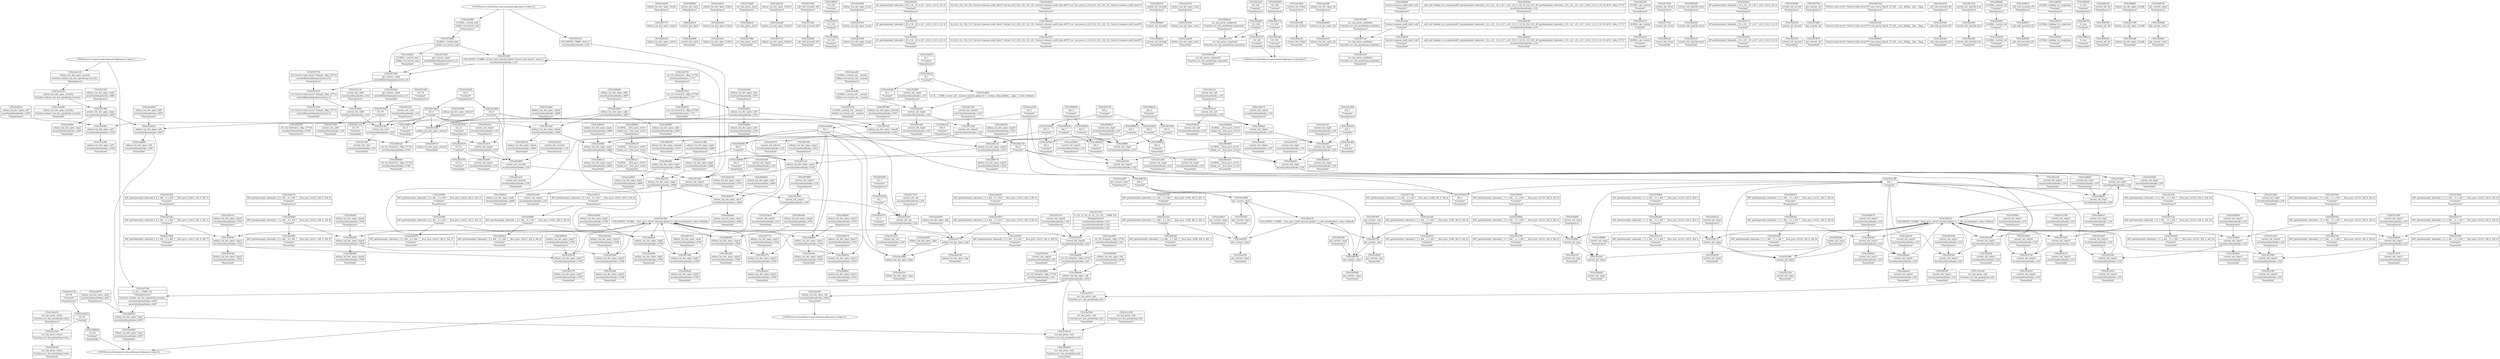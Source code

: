 digraph {
	CE0x3ef3660 [shape=record,shape=Mrecord,label="{CE0x3ef3660|i64_2|*Constant*}"]
	CE0x3ef3420 [shape=record,shape=Mrecord,label="{CE0x3ef3420|selinux_tun_dev_open:_tmp19|security/selinux/hooks.c,4708|*SummSource*}"]
	CE0x3f3a1f0 [shape=record,shape=Mrecord,label="{CE0x3f3a1f0|current_sid:_tmp1}"]
	CE0x3f0fd70 [shape=record,shape=Mrecord,label="{CE0x3f0fd70|i64*_getelementptr_inbounds_(_11_x_i64_,_11_x_i64_*___llvm_gcov_ctr125,_i64_0,_i64_8)|*Constant*|*SummSource*}"]
	CE0x3f0bc80 [shape=record,shape=Mrecord,label="{CE0x3f0bc80|selinux_tun_dev_open:_tmp18|security/selinux/hooks.c,4708}"]
	CE0x3eeb430 [shape=record,shape=Mrecord,label="{CE0x3eeb430|selinux_tun_dev_open:_return|*SummSink*}"]
	CE0x37ea140 [shape=record,shape=Mrecord,label="{CE0x37ea140|avc_has_perm:_ssid|Function::avc_has_perm&Arg::ssid::|*SummSource*}"]
	CE0x3eed9e0 [shape=record,shape=Mrecord,label="{CE0x3eed9e0|selinux_tun_dev_open:_tmp5|security/selinux/hooks.c,4699|*SummSink*}"]
	CE0x3efa0b0 [shape=record,shape=Mrecord,label="{CE0x3efa0b0|selinux_tun_dev_open:_sid7|security/selinux/hooks.c,4705}"]
	CE0x3f21280 [shape=record,shape=Mrecord,label="{CE0x3f21280|selinux_tun_dev_open:_tmp2|security/selinux/hooks.c,4693}"]
	"CONST[source:2(external),value:2(dynamic)][purpose:{subject}]"
	CE0x3f0b660 [shape=record,shape=Mrecord,label="{CE0x3f0b660|i64_5|*Constant*|*SummSource*}"]
	CE0x3f0efd0 [shape=record,shape=Mrecord,label="{CE0x3f0efd0|selinux_tun_dev_open:_tmp5|security/selinux/hooks.c,4699}"]
	CE0x3ef3fe0 [shape=record,shape=Mrecord,label="{CE0x3ef3fe0|avc_has_perm:_ssid|Function::avc_has_perm&Arg::ssid::|*SummSink*}"]
	CE0x3f0ce30 [shape=record,shape=Mrecord,label="{CE0x3f0ce30|current_sid:_tmp|*SummSink*}"]
	CE0x3f04f60 [shape=record,shape=Mrecord,label="{CE0x3f04f60|current_sid:_entry|*SummSource*}"]
	CE0x3f0c800 [shape=record,shape=Mrecord,label="{CE0x3f0c800|i64_0|*Constant*}"]
	CE0x3f13c80 [shape=record,shape=Mrecord,label="{CE0x3f13c80|current_sid:_tmp18|security/selinux/hooks.c,218|*SummSink*}"]
	CE0x3eeb5c0 [shape=record,shape=Mrecord,label="{CE0x3eeb5c0|selinux_tun_dev_open:_if.then|*SummSource*}"]
	CE0x37ea0d0 [shape=record,shape=Mrecord,label="{CE0x37ea0d0|avc_has_perm:_entry|*SummSource*}"]
	CE0x3f51730 [shape=record,shape=Mrecord,label="{CE0x3f51730|_ret_%struct.task_struct*_%tmp4,_!dbg_!27714|./arch/x86/include/asm/current.h,14|*SummSource*}"]
	CE0x3eeb880 [shape=record,shape=Mrecord,label="{CE0x3eeb880|_ret_i32_%tmp24,_!dbg_!27742|security/selinux/hooks.c,220|*SummSink*}"]
	CE0x3ef7530 [shape=record,shape=Mrecord,label="{CE0x3ef7530|selinux_tun_dev_open:_if.then5|*SummSink*}"]
	CE0x3ef2b90 [shape=record,shape=Mrecord,label="{CE0x3ef2b90|_call_void_mcount()_#3|*SummSink*}"]
	CE0x3ee5e20 [shape=record,shape=Mrecord,label="{CE0x3ee5e20|i32_0|*Constant*|*SummSource*}"]
	CE0x3f14d10 [shape=record,shape=Mrecord,label="{CE0x3f14d10|current_sid:_tmp20|security/selinux/hooks.c,218|*SummSink*}"]
	CE0x3f74d40 [shape=record,shape=Mrecord,label="{CE0x3f74d40|GLOBAL:_current_task|Global_var:current_task}"]
	CE0x3eff810 [shape=record,shape=Mrecord,label="{CE0x3eff810|i32_218|*Constant*|*SummSource*}"]
	CE0x3f51c10 [shape=record,shape=Mrecord,label="{CE0x3f51c10|i32_78|*Constant*|*SummSink*}"]
	CE0x3f3c400 [shape=record,shape=Mrecord,label="{CE0x3f3c400|i64*_getelementptr_inbounds_(_11_x_i64_,_11_x_i64_*___llvm_gcov_ctr125,_i64_0,_i64_8)|*Constant*|*SummSink*}"]
	CE0x3ef0c70 [shape=record,shape=Mrecord,label="{CE0x3ef0c70|i64*_getelementptr_inbounds_(_9_x_i64_,_9_x_i64_*___llvm_gcov_ctr413,_i64_0,_i64_8)|*Constant*|*SummSource*}"]
	CE0x3ee87d0 [shape=record,shape=Mrecord,label="{CE0x3ee87d0|selinux_tun_dev_open:_if.end|*SummSink*}"]
	CE0x3efcc20 [shape=record,shape=Mrecord,label="{CE0x3efcc20|current_sid:_tmp4|security/selinux/hooks.c,218|*SummSource*}"]
	CE0x3f0ec60 [shape=record,shape=Mrecord,label="{CE0x3f0ec60|selinux_tun_dev_open:_tmp14|security/selinux/hooks.c,4704|*SummSource*}"]
	CE0x3f0f1c0 [shape=record,shape=Mrecord,label="{CE0x3f0f1c0|GLOBAL:___llvm_gcov_ctr413|Global_var:__llvm_gcov_ctr413|*SummSink*}"]
	CE0x3efff60 [shape=record,shape=Mrecord,label="{CE0x3efff60|current_sid:_tmp9|security/selinux/hooks.c,218}"]
	CE0x3f0ebf0 [shape=record,shape=Mrecord,label="{CE0x3f0ebf0|selinux_tun_dev_open:_tmp14|security/selinux/hooks.c,4704}"]
	CE0x3f3b930 [shape=record,shape=Mrecord,label="{CE0x3f3b930|current_sid:_tmp13|security/selinux/hooks.c,218|*SummSource*}"]
	CE0x3f13470 [shape=record,shape=Mrecord,label="{CE0x3f13470|current_sid:_tmp17|security/selinux/hooks.c,218|*SummSink*}"]
	CE0x3f3f260 [shape=record,shape=Mrecord,label="{CE0x3f3f260|current_sid:_tmp11|security/selinux/hooks.c,218|*SummSink*}"]
	CE0x3f1f930 [shape=record,shape=Mrecord,label="{CE0x3f1f930|i8*_getelementptr_inbounds_(_45_x_i8_,_45_x_i8_*_.str12,_i32_0,_i32_0)|*Constant*|*SummSource*}"]
	CE0x3f12580 [shape=record,shape=Mrecord,label="{CE0x3f12580|selinux_tun_dev_open:_retval.0}"]
	CE0x3eec9b0 [shape=record,shape=Mrecord,label="{CE0x3eec9b0|selinux_tun_dev_open:_tmp1}"]
	CE0x3eeadf0 [shape=record,shape=Mrecord,label="{CE0x3eeadf0|selinux_tun_dev_open:_security|Function::selinux_tun_dev_open&Arg::security::|*SummSink*}"]
	CE0x3ef6ed0 [shape=record,shape=Mrecord,label="{CE0x3ef6ed0|i32_(i32,_i32,_i16,_i32,_%struct.common_audit_data*)*_bitcast_(i32_(i32,_i32,_i16,_i32,_%struct.common_audit_data.495*)*_avc_has_perm_to_i32_(i32,_i32,_i16,_i32,_%struct.common_audit_data*)*)|*Constant*}"]
	CE0x3f06720 [shape=record,shape=Mrecord,label="{CE0x3f06720|current_sid:_do.body|*SummSource*}"]
	CE0x3efcbb0 [shape=record,shape=Mrecord,label="{CE0x3efcbb0|current_sid:_tmp4|security/selinux/hooks.c,218}"]
	CE0x3f3f940 [shape=record,shape=Mrecord,label="{CE0x3f3f940|i64*_getelementptr_inbounds_(_11_x_i64_,_11_x_i64_*___llvm_gcov_ctr125,_i64_0,_i64_0)|*Constant*|*SummSource*}"]
	CE0x3ef0bb0 [shape=record,shape=Mrecord,label="{CE0x3ef0bb0|i64*_getelementptr_inbounds_(_9_x_i64_,_9_x_i64_*___llvm_gcov_ctr413,_i64_0,_i64_8)|*Constant*}"]
	CE0x3ef3950 [shape=record,shape=Mrecord,label="{CE0x3ef3950|selinux_tun_dev_open:_entry}"]
	CE0x3ef4b10 [shape=record,shape=Mrecord,label="{CE0x3ef4b10|i64*_getelementptr_inbounds_(_9_x_i64_,_9_x_i64_*___llvm_gcov_ctr413,_i64_0,_i64_6)|*Constant*|*SummSource*}"]
	CE0x3effd60 [shape=record,shape=Mrecord,label="{CE0x3effd60|i64*_getelementptr_inbounds_(_9_x_i64_,_9_x_i64_*___llvm_gcov_ctr413,_i64_0,_i64_6)|*Constant*}"]
	CE0x3f01df0 [shape=record,shape=Mrecord,label="{CE0x3f01df0|selinux_tun_dev_open:_tmp11|security/selinux/hooks.c,4703|*SummSource*}"]
	CE0x3eee980 [shape=record,shape=Mrecord,label="{CE0x3eee980|get_current:_tmp3}"]
	CE0x3f2a040 [shape=record,shape=Mrecord,label="{CE0x3f2a040|i32_128|*Constant*|*SummSource*}"]
	CE0x3f398f0 [shape=record,shape=Mrecord,label="{CE0x3f398f0|current_sid:_tmp8|security/selinux/hooks.c,218|*SummSource*}"]
	CE0x3f155a0 [shape=record,shape=Mrecord,label="{CE0x3f155a0|_call_void_mcount()_#3}"]
	CE0x3f535d0 [shape=record,shape=Mrecord,label="{CE0x3f535d0|current_sid:_tmp22|security/selinux/hooks.c,218|*SummSink*}"]
	CE0x3f3f3d0 [shape=record,shape=Mrecord,label="{CE0x3f3f3d0|current_sid:_tmp12|security/selinux/hooks.c,218}"]
	CE0x3ef6aa0 [shape=record,shape=Mrecord,label="{CE0x3ef6aa0|selinux_tun_dev_open:_tmp7|security/selinux/hooks.c,4699|*SummSink*}"]
	CE0x3f14fa0 [shape=record,shape=Mrecord,label="{CE0x3f14fa0|current_sid:_call4|security/selinux/hooks.c,218}"]
	CE0x3ee5400 [shape=record,shape=Mrecord,label="{CE0x3ee5400|current_sid:_if.then|*SummSource*}"]
	CE0x3eec640 [shape=record,shape=Mrecord,label="{CE0x3eec640|selinux_tun_dev_open:_bb|*SummSink*}"]
	CE0x3eeee00 [shape=record,shape=Mrecord,label="{CE0x3eeee00|GLOBAL:_current_sid.__warned|Global_var:current_sid.__warned|*SummSource*}"]
	CE0x3f17930 [shape=record,shape=Mrecord,label="{CE0x3f17930|0:_i32,_4:_i32,_8:_i32,_12:_i32,_:_CMRE_4,8_|*MultipleSource*|security/selinux/hooks.c,218|security/selinux/hooks.c,218|security/selinux/hooks.c,220}"]
	CE0x3f28fa0 [shape=record,shape=Mrecord,label="{CE0x3f28fa0|%struct.common_audit_data*_null|*Constant*|*SummSource*}"]
	CE0x3f51c80 [shape=record,shape=Mrecord,label="{CE0x3f51c80|i32_78|*Constant*|*SummSource*}"]
	CE0x3f3b9a0 [shape=record,shape=Mrecord,label="{CE0x3f3b9a0|current_sid:_tmp13|security/selinux/hooks.c,218|*SummSink*}"]
	CE0x3f3f8a0 [shape=record,shape=Mrecord,label="{CE0x3f3f8a0|i64*_getelementptr_inbounds_(_11_x_i64_,_11_x_i64_*___llvm_gcov_ctr125,_i64_0,_i64_0)|*Constant*}"]
	CE0x3f1f870 [shape=record,shape=Mrecord,label="{CE0x3f1f870|i8*_getelementptr_inbounds_(_45_x_i8_,_45_x_i8_*_.str12,_i32_0,_i32_0)|*Constant*}"]
	CE0x3f15290 [shape=record,shape=Mrecord,label="{CE0x3f15290|current_sid:_call4|security/selinux/hooks.c,218|*SummSink*}"]
	CE0x3ef6340 [shape=record,shape=Mrecord,label="{CE0x3ef6340|_call_void_lockdep_rcu_suspicious(i8*_getelementptr_inbounds_(_25_x_i8_,_25_x_i8_*_.str3,_i32_0,_i32_0),_i32_218,_i8*_getelementptr_inbounds_(_45_x_i8_,_45_x_i8_*_.str12,_i32_0,_i32_0))_#10,_!dbg_!27727|security/selinux/hooks.c,218}"]
	CE0x3eebbf0 [shape=record,shape=Mrecord,label="{CE0x3eebbf0|selinux_tun_dev_open:_sid1|security/selinux/hooks.c,4697|*SummSink*}"]
	CE0x3f20620 [shape=record,shape=Mrecord,label="{CE0x3f20620|GLOBAL:_get_current|*Constant*|*SummSink*}"]
	CE0x3eef870 [shape=record,shape=Mrecord,label="{CE0x3eef870|selinux_tun_dev_open:_tmp3|security/selinux/hooks.c,4697|*SummSource*}"]
	CE0x3f3f0f0 [shape=record,shape=Mrecord,label="{CE0x3f3f0f0|current_sid:_tmp11|security/selinux/hooks.c,218|*SummSource*}"]
	CE0x3f41b60 [shape=record,shape=Mrecord,label="{CE0x3f41b60|i64*_getelementptr_inbounds_(_11_x_i64_,_11_x_i64_*___llvm_gcov_ctr125,_i64_0,_i64_6)|*Constant*|*SummSource*}"]
	CE0x3f3e390 [shape=record,shape=Mrecord,label="{CE0x3f3e390|current_sid:_tmp11|security/selinux/hooks.c,218}"]
	CE0x3f06520 [shape=record,shape=Mrecord,label="{CE0x3f06520|current_sid:_if.end|*SummSink*}"]
	CE0x3f52e20 [shape=record,shape=Mrecord,label="{CE0x3f52e20|current_sid:_security|security/selinux/hooks.c,218|*SummSource*}"]
	CE0x3ef6040 [shape=record,shape=Mrecord,label="{CE0x3ef6040|selinux_tun_dev_open:_call|security/selinux/hooks.c,4694}"]
	CE0x3f15c80 [shape=record,shape=Mrecord,label="{CE0x3f15c80|current_sid:_tmp6|security/selinux/hooks.c,218|*SummSource*}"]
	CE0x3f15640 [shape=record,shape=Mrecord,label="{CE0x3f15640|_call_void_mcount()_#3|*SummSource*}"]
	CE0x3f0e810 [shape=record,shape=Mrecord,label="{CE0x3f0e810|selinux_tun_dev_open:_tmp6|security/selinux/hooks.c,4699|*SummSink*}"]
	CE0x3eea320 [shape=record,shape=Mrecord,label="{CE0x3eea320|i64_1|*Constant*|*SummSource*}"]
	CE0x3f53980 [shape=record,shape=Mrecord,label="{CE0x3f53980|current_sid:_tmp23|security/selinux/hooks.c,218|*SummSource*}"]
	CE0x3ef8870 [shape=record,shape=Mrecord,label="{CE0x3ef8870|i32_0|*Constant*|*SummSink*}"]
	CE0x3f0f5a0 [shape=record,shape=Mrecord,label="{CE0x3f0f5a0|selinux_tun_dev_open:_tmp17|security/selinux/hooks.c,4705|*SummSource*}"]
	CE0x3eedfc0 [shape=record,shape=Mrecord,label="{CE0x3eedfc0|get_current:_tmp2|*SummSource*}"]
	CE0x3ef0da0 [shape=record,shape=Mrecord,label="{CE0x3ef0da0|current_sid:_tobool|security/selinux/hooks.c,218}"]
	CE0x3f28ec0 [shape=record,shape=Mrecord,label="{CE0x3f28ec0|avc_has_perm:_requested|Function::avc_has_perm&Arg::requested::|*SummSource*}"]
	CE0x3f42140 [shape=record,shape=Mrecord,label="{CE0x3f42140|i64*_getelementptr_inbounds_(_11_x_i64_,_11_x_i64_*___llvm_gcov_ctr125,_i64_0,_i64_6)|*Constant*|*SummSink*}"]
	CE0x3ef9ac0 [shape=record,shape=Mrecord,label="{CE0x3ef9ac0|current_sid:_tmp16|security/selinux/hooks.c,218}"]
	CE0x3efbc00 [shape=record,shape=Mrecord,label="{CE0x3efbc00|avc_has_perm:_tclass|Function::avc_has_perm&Arg::tclass::|*SummSink*}"]
	CE0x3efbf30 [shape=record,shape=Mrecord,label="{CE0x3efbf30|selinux_tun_dev_open:_tmp12|security/selinux/hooks.c,4703|*SummSource*}"]
	CE0x3f2b430 [shape=record,shape=Mrecord,label="{CE0x3f2b430|current_sid:_land.lhs.true2|*SummSink*}"]
	CE0x3f15b50 [shape=record,shape=Mrecord,label="{CE0x3f15b50|current_sid:_tmp6|security/selinux/hooks.c,218}"]
	CE0x3efc0a0 [shape=record,shape=Mrecord,label="{CE0x3efc0a0|selinux_tun_dev_open:_tmp12|security/selinux/hooks.c,4703|*SummSink*}"]
	CE0x3efae60 [shape=record,shape=Mrecord,label="{CE0x3efae60|i8_1|*Constant*|*SummSource*}"]
	CE0x3efb0c0 [shape=record,shape=Mrecord,label="{CE0x3efb0c0|i64*_getelementptr_inbounds_(_9_x_i64_,_9_x_i64_*___llvm_gcov_ctr413,_i64_0,_i64_6)|*Constant*|*SummSink*}"]
	CE0x3f0d980 [shape=record,shape=Mrecord,label="{CE0x3f0d980|GLOBAL:___llvm_gcov_ctr125|Global_var:__llvm_gcov_ctr125}"]
	CE0x3efc9d0 [shape=record,shape=Mrecord,label="{CE0x3efc9d0|i64_3|*Constant*|*SummSource*}"]
	CE0x3ef5f60 [shape=record,shape=Mrecord,label="{CE0x3ef5f60|selinux_tun_dev_open:_tmp2|security/selinux/hooks.c,4693|*SummSink*}"]
	CE0x3f16770 [shape=record,shape=Mrecord,label="{CE0x3f16770|i8*_getelementptr_inbounds_(_25_x_i8_,_25_x_i8_*_.str3,_i32_0,_i32_0)|*Constant*}"]
	CE0x3ef32b0 [shape=record,shape=Mrecord,label="{CE0x3ef32b0|selinux_tun_dev_open:_tmp19|security/selinux/hooks.c,4708}"]
	CE0x3ef50a0 [shape=record,shape=Mrecord,label="{CE0x3ef50a0|selinux_tun_dev_open:_tmp16|security/selinux/hooks.c,4705}"]
	CE0x3f41360 [shape=record,shape=Mrecord,label="{CE0x3f41360|current_sid:_tobool1|security/selinux/hooks.c,218|*SummSource*}"]
	CE0x3ef73e0 [shape=record,shape=Mrecord,label="{CE0x3ef73e0|0:_i32,_:_CMRE_0,4_|*MultipleSource*|Function::selinux_tun_dev_open&Arg::security::|security/selinux/hooks.c,4693|security/selinux/hooks.c,4697}"]
	CE0x3f3fbb0 [shape=record,shape=Mrecord,label="{CE0x3f3fbb0|current_sid:_tmp}"]
	CE0x3f13b10 [shape=record,shape=Mrecord,label="{CE0x3f13b10|current_sid:_tmp18|security/selinux/hooks.c,218|*SummSource*}"]
	CE0x3f3d1d0 [shape=record,shape=Mrecord,label="{CE0x3f3d1d0|current_sid:_do.end}"]
	CE0x3f245c0 [shape=record,shape=Mrecord,label="{CE0x3f245c0|selinux_tun_dev_open:_tobool|security/selinux/hooks.c,4699|*SummSink*}"]
	CE0x3ef7a40 [shape=record,shape=Mrecord,label="{CE0x3ef7a40|i64*_getelementptr_inbounds_(_9_x_i64_,_9_x_i64_*___llvm_gcov_ctr413,_i64_0,_i64_7)|*Constant*}"]
	CE0x3f2a1b0 [shape=record,shape=Mrecord,label="{CE0x3f2a1b0|%struct.common_audit_data*_null|*Constant*}"]
	CE0x3efb880 [shape=record,shape=Mrecord,label="{CE0x3efb880|current_sid:_tmp1|*SummSink*}"]
	CE0x3f41100 [shape=record,shape=Mrecord,label="{CE0x3f41100|current_sid:_tmp8|security/selinux/hooks.c,218|*SummSink*}"]
	CE0x3ef7600 [shape=record,shape=Mrecord,label="{CE0x3ef7600|get_current:_tmp1|*SummSink*}"]
	"CONST[source:0(mediator),value:0(static)][purpose:{operation}]"
	CE0x3eec220 [shape=record,shape=Mrecord,label="{CE0x3eec220|selinux_tun_dev_open:_security|Function::selinux_tun_dev_open&Arg::security::}"]
	CE0x3f0a5e0 [shape=record,shape=Mrecord,label="{CE0x3f0a5e0|GLOBAL:___llvm_gcov_ctr125|Global_var:__llvm_gcov_ctr125|*SummSink*}"]
	CE0x3f57480 [shape=record,shape=Mrecord,label="{CE0x3f57480|get_current:_tmp4|./arch/x86/include/asm/current.h,14}"]
	"CONST[source:1(input),value:2(dynamic)][purpose:{object}]"
	CE0x3f09170 [shape=record,shape=Mrecord,label="{CE0x3f09170|i32_256|*Constant*}"]
	CE0x3f1f9a0 [shape=record,shape=Mrecord,label="{CE0x3f1f9a0|i8*_getelementptr_inbounds_(_45_x_i8_,_45_x_i8_*_.str12,_i32_0,_i32_0)|*Constant*|*SummSink*}"]
	CE0x3eeef90 [shape=record,shape=Mrecord,label="{CE0x3eeef90|GLOBAL:_current_task|Global_var:current_task|*SummSource*}"]
	CE0x3ef8150 [shape=record,shape=Mrecord,label="{CE0x3ef8150|GLOBAL:___llvm_gcov_ctr413|Global_var:__llvm_gcov_ctr413}"]
	CE0x3efb680 [shape=record,shape=Mrecord,label="{CE0x3efb680|current_sid:_tmp1|*SummSource*}"]
	CE0x3f556b0 [shape=record,shape=Mrecord,label="{CE0x3f556b0|get_current:_bb}"]
	CE0x3f007b0 [shape=record,shape=Mrecord,label="{CE0x3f007b0|%struct.task_struct*_(%struct.task_struct**)*_asm_movq_%gs:$_1:P_,$0_,_r,im,_dirflag_,_fpsr_,_flags_|*SummSource*}"]
	CE0x3eecfe0 [shape=record,shape=Mrecord,label="{CE0x3eecfe0|_call_void_mcount()_#3|*SummSink*}"]
	CE0x3eecc70 [shape=record,shape=Mrecord,label="{CE0x3eecc70|avc_has_perm:_requested|Function::avc_has_perm&Arg::requested::}"]
	CE0x3f170e0 [shape=record,shape=Mrecord,label="{CE0x3f170e0|current_sid:_if.end|*SummSource*}"]
	CE0x3f16a50 [shape=record,shape=Mrecord,label="{CE0x3f16a50|i8*_getelementptr_inbounds_(_25_x_i8_,_25_x_i8_*_.str3,_i32_0,_i32_0)|*Constant*|*SummSink*}"]
	CE0x3f2c640 [shape=record,shape=Mrecord,label="{CE0x3f2c640|current_sid:_land.lhs.true|*SummSink*}"]
	CE0x3ef5fd0 [shape=record,shape=Mrecord,label="{CE0x3ef5fd0|GLOBAL:_current_sid|*Constant*}"]
	CE0x3eebe00 [shape=record,shape=Mrecord,label="{CE0x3eebe00|selinux_tun_dev_open:_if.then}"]
	CE0x3f19500 [shape=record,shape=Mrecord,label="{CE0x3f19500|current_sid:_tmp5|security/selinux/hooks.c,218|*SummSink*}"]
	CE0x3f0f040 [shape=record,shape=Mrecord,label="{CE0x3f0f040|GLOBAL:___llvm_gcov_ctr413|Global_var:__llvm_gcov_ctr413|*SummSource*}"]
	CE0x3efcb40 [shape=record,shape=Mrecord,label="{CE0x3efcb40|i64_2|*Constant*}"]
	CE0x3f74ba0 [shape=record,shape=Mrecord,label="{CE0x3f74ba0|get_current:_tmp4|./arch/x86/include/asm/current.h,14|*SummSink*}"]
	CE0x3f07b70 [shape=record,shape=Mrecord,label="{CE0x3f07b70|selinux_tun_dev_open:_tmp9|security/selinux/hooks.c,4700|*SummSource*}"]
	CE0x3efa040 [shape=record,shape=Mrecord,label="{CE0x3efa040|i64*_getelementptr_inbounds_(_9_x_i64_,_9_x_i64_*___llvm_gcov_ctr413,_i64_0,_i64_8)|*Constant*|*SummSink*}"]
	CE0x3f3c6e0 [shape=record,shape=Mrecord,label="{CE0x3f3c6e0|current_sid:_tmp14|security/selinux/hooks.c,218|*SummSource*}"]
	CE0x3efe0d0 [shape=record,shape=Mrecord,label="{CE0x3efe0d0|selinux_tun_dev_open:_call3|security/selinux/hooks.c,4701|*SummSource*}"]
	CE0x3f0a720 [shape=record,shape=Mrecord,label="{CE0x3f0a720|i64_0|*Constant*}"]
	CE0x3ef8360 [shape=record,shape=Mrecord,label="{CE0x3ef8360|i64*_getelementptr_inbounds_(_2_x_i64_,_2_x_i64_*___llvm_gcov_ctr98,_i64_0,_i64_1)|*Constant*|*SummSink*}"]
	CE0x3eed840 [shape=record,shape=Mrecord,label="{CE0x3eed840|i64_0|*Constant*|*SummSink*}"]
	CE0x3ef26d0 [shape=record,shape=Mrecord,label="{CE0x3ef26d0|current_sid:_tmp10|security/selinux/hooks.c,218|*SummSource*}"]
	CE0x3f52d60 [shape=record,shape=Mrecord,label="{CE0x3f52d60|current_sid:_security|security/selinux/hooks.c,218}"]
	CE0x3eef3f0 [shape=record,shape=Mrecord,label="{CE0x3eef3f0|selinux_tun_dev_open:_call|security/selinux/hooks.c,4694|*SummSink*}"]
	CE0x3f18330 [shape=record,shape=Mrecord,label="{CE0x3f18330|GLOBAL:_current_sid.__warned|Global_var:current_sid.__warned|*SummSink*}"]
	CE0x3f08850 [shape=record,shape=Mrecord,label="{CE0x3f08850|i64_4|*Constant*|*SummSink*}"]
	CE0x3ef63b0 [shape=record,shape=Mrecord,label="{CE0x3ef63b0|_call_void_lockdep_rcu_suspicious(i8*_getelementptr_inbounds_(_25_x_i8_,_25_x_i8_*_.str3,_i32_0,_i32_0),_i32_218,_i8*_getelementptr_inbounds_(_45_x_i8_,_45_x_i8_*_.str12,_i32_0,_i32_0))_#10,_!dbg_!27727|security/selinux/hooks.c,218|*SummSource*}"]
	CE0x3eed970 [shape=record,shape=Mrecord,label="{CE0x3eed970|i64*_getelementptr_inbounds_(_9_x_i64_,_9_x_i64_*___llvm_gcov_ctr413,_i64_0,_i64_3)|*Constant*|*SummSink*}"]
	CE0x3f1fe40 [shape=record,shape=Mrecord,label="{CE0x3f1fe40|i64*_getelementptr_inbounds_(_11_x_i64_,_11_x_i64_*___llvm_gcov_ctr125,_i64_0,_i64_9)|*Constant*|*SummSource*}"]
	CE0x3f52c50 [shape=record,shape=Mrecord,label="{CE0x3f52c50|i32_22|*Constant*|*SummSink*}"]
	CE0x3f06680 [shape=record,shape=Mrecord,label="{CE0x3f06680|current_sid:_do.body}"]
	CE0x3f18c60 [shape=record,shape=Mrecord,label="{CE0x3f18c60|current_sid:_tobool|security/selinux/hooks.c,218|*SummSink*}"]
	CE0x3f08a20 [shape=record,shape=Mrecord,label="{CE0x3f08a20|i64_4|*Constant*|*SummSource*}"]
	CE0x3f3a180 [shape=record,shape=Mrecord,label="{CE0x3f3a180|i64_1|*Constant*}"]
	CE0x3f14510 [shape=record,shape=Mrecord,label="{CE0x3f14510|current_sid:_tmp19|security/selinux/hooks.c,218|*SummSink*}"]
	CE0x3ef1f50 [shape=record,shape=Mrecord,label="{CE0x3ef1f50|get_current:_tmp3|*SummSink*}"]
	CE0x3f24550 [shape=record,shape=Mrecord,label="{CE0x3f24550|avc_has_perm:_auditdata|Function::avc_has_perm&Arg::auditdata::|*SummSink*}"]
	CE0x3f046b0 [shape=record,shape=Mrecord,label="{CE0x3f046b0|_ret_i32_%retval.0,_!dbg_!27734|security/selinux/hooks.c,4708|*SummSink*}"]
	CE0x3ef9010 [shape=record,shape=Mrecord,label="{CE0x3ef9010|_call_void_mcount()_#3|*SummSource*}"]
	CE0x3f0fcb0 [shape=record,shape=Mrecord,label="{CE0x3f0fcb0|i64*_getelementptr_inbounds_(_11_x_i64_,_11_x_i64_*___llvm_gcov_ctr125,_i64_0,_i64_8)|*Constant*}"]
	CE0x3f18b50 [shape=record,shape=Mrecord,label="{CE0x3f18b50|current_sid:_call|security/selinux/hooks.c,218|*SummSink*}"]
	CE0x3f1a600 [shape=record,shape=Mrecord,label="{CE0x3f1a600|0:_i8,_:_GCMR_current_sid.__warned_internal_global_i8_0,_section_.data.unlikely_,_align_1:_elem_0:default:}"]
	CE0x3f3c850 [shape=record,shape=Mrecord,label="{CE0x3f3c850|current_sid:_tmp14|security/selinux/hooks.c,218|*SummSink*}"]
	CE0x3ef2ec0 [shape=record,shape=Mrecord,label="{CE0x3ef2ec0|current_sid:_call|security/selinux/hooks.c,218|*SummSource*}"]
	CE0x3f43180 [shape=record,shape=Mrecord,label="{CE0x3f43180|i64*_getelementptr_inbounds_(_11_x_i64_,_11_x_i64_*___llvm_gcov_ctr125,_i64_0,_i64_0)|*Constant*|*SummSink*}"]
	CE0x3f0b520 [shape=record,shape=Mrecord,label="{CE0x3f0b520|i64_5|*Constant*}"]
	CE0x3f3e860 [shape=record,shape=Mrecord,label="{CE0x3f3e860|current_sid:_tmp|*SummSource*}"]
	CE0x3f043a0 [shape=record,shape=Mrecord,label="{CE0x3f043a0|_ret_i32_%retval.0,_!dbg_!27734|security/selinux/hooks.c,4708}"]
	CE0x3f04fd0 [shape=record,shape=Mrecord,label="{CE0x3f04fd0|GLOBAL:_current_sid|*Constant*|*SummSource*}"]
	CE0x3eff520 [shape=record,shape=Mrecord,label="{CE0x3eff520|i32_218|*Constant*}"]
	CE0x3f53800 [shape=record,shape=Mrecord,label="{CE0x3f53800|current_sid:_tmp23|security/selinux/hooks.c,218}"]
	CE0x3eee2f0 [shape=record,shape=Mrecord,label="{CE0x3eee2f0|i64*_getelementptr_inbounds_(_2_x_i64_,_2_x_i64_*___llvm_gcov_ctr98,_i64_0,_i64_0)|*Constant*}"]
	CE0x3ef5110 [shape=record,shape=Mrecord,label="{CE0x3ef5110|selinux_tun_dev_open:_tmp16|security/selinux/hooks.c,4705|*SummSource*}"]
	CE0x3ef48c0 [shape=record,shape=Mrecord,label="{CE0x3ef48c0|current_sid:_entry}"]
	CE0x3f55870 [shape=record,shape=Mrecord,label="{CE0x3f55870|get_current:_bb|*SummSink*}"]
	CE0x3f0c910 [shape=record,shape=Mrecord,label="{CE0x3f0c910|i64_0|*Constant*|*SummSource*}"]
	CE0x3f41280 [shape=record,shape=Mrecord,label="{CE0x3f41280|current_sid:_tobool1|security/selinux/hooks.c,218}"]
	CE0x3f51830 [shape=record,shape=Mrecord,label="{CE0x3f51830|_ret_%struct.task_struct*_%tmp4,_!dbg_!27714|./arch/x86/include/asm/current.h,14}"]
	CE0x3eff3b0 [shape=record,shape=Mrecord,label="{CE0x3eff3b0|GLOBAL:_lockdep_rcu_suspicious|*Constant*|*SummSink*}"]
	CE0x3f0b0b0 [shape=record,shape=Mrecord,label="{CE0x3f0b0b0|selinux_tun_dev_open:_tmp7|security/selinux/hooks.c,4699|*SummSource*}"]
	CE0x3ee6500 [shape=record,shape=Mrecord,label="{CE0x3ee6500|selinux_tun_dev_open:_if.end|*SummSource*}"]
	CE0x3f233a0 [shape=record,shape=Mrecord,label="{CE0x3f233a0|selinux_tun_dev_open:_tobool|security/selinux/hooks.c,4699}"]
	CE0x53fee30 [shape=record,shape=Mrecord,label="{CE0x53fee30|avc_has_perm:_tclass|Function::avc_has_perm&Arg::tclass::|*SummSource*}"]
	CE0x3f0ecd0 [shape=record,shape=Mrecord,label="{CE0x3f0ecd0|selinux_tun_dev_open:_tmp14|security/selinux/hooks.c,4704|*SummSink*}"]
	CE0x3f1aa10 [shape=record,shape=Mrecord,label="{CE0x3f1aa10|i64*_getelementptr_inbounds_(_2_x_i64_,_2_x_i64_*___llvm_gcov_ctr98,_i64_0,_i64_1)|*Constant*}"]
	CE0x3f542d0 [shape=record,shape=Mrecord,label="{CE0x3f542d0|current_sid:_sid|security/selinux/hooks.c,220}"]
	CE0x3eec010 [shape=record,shape=Mrecord,label="{CE0x3eec010|selinux_tun_dev_open:_tmp1|*SummSink*}"]
	CE0x3f09280 [shape=record,shape=Mrecord,label="{CE0x3f09280|i32_256|*Constant*|*SummSource*}"]
	CE0x3f3e100 [shape=record,shape=Mrecord,label="{CE0x3f3e100|current_sid:_tmp10|security/selinux/hooks.c,218|*SummSink*}"]
	CE0x3f0b6d0 [shape=record,shape=Mrecord,label="{CE0x3f0b6d0|i64_5|*Constant*|*SummSink*}"]
	CE0x3efb200 [shape=record,shape=Mrecord,label="{CE0x3efb200|selinux_tun_dev_open:_tmp10|security/selinux/hooks.c,4703|*SummSource*}"]
	CE0x3f2a0b0 [shape=record,shape=Mrecord,label="{CE0x3f2a0b0|i32_128|*Constant*}"]
	CE0x3eebd50 [shape=record,shape=Mrecord,label="{CE0x3eebd50|selinux_tun_dev_open:_tmp1|*SummSource*}"]
	CE0x3ee5ab0 [shape=record,shape=Mrecord,label="{CE0x3ee5ab0|i32_0|*Constant*}"]
	CE0x3ee5770 [shape=record,shape=Mrecord,label="{CE0x3ee5770|selinux_tun_dev_open:_tmp}"]
	CE0x3ef95e0 [shape=record,shape=Mrecord,label="{CE0x3ef95e0|current_sid:_tmp15|security/selinux/hooks.c,218|*SummSink*}"]
	CE0x3eecb10 [shape=record,shape=Mrecord,label="{CE0x3eecb10|_call_void_mcount()_#3|*SummSource*}"]
	CE0x55a6f50 [shape=record,shape=Mrecord,label="{CE0x55a6f50|i32_(i32,_i32,_i16,_i32,_%struct.common_audit_data*)*_bitcast_(i32_(i32,_i32,_i16,_i32,_%struct.common_audit_data.495*)*_avc_has_perm_to_i32_(i32,_i32,_i16,_i32,_%struct.common_audit_data*)*)|*Constant*|*SummSource*}"]
	CE0x3ee6450 [shape=record,shape=Mrecord,label="{CE0x3ee6450|selinux_tun_dev_open:_tmp|*SummSource*}"]
	CE0x3f169c0 [shape=record,shape=Mrecord,label="{CE0x3f169c0|i8*_getelementptr_inbounds_(_25_x_i8_,_25_x_i8_*_.str3,_i32_0,_i32_0)|*Constant*|*SummSource*}"]
	CE0x3efb130 [shape=record,shape=Mrecord,label="{CE0x3efb130|selinux_tun_dev_open:_tmp10|security/selinux/hooks.c,4703}"]
	CE0x3f0eec0 [shape=record,shape=Mrecord,label="{CE0x3f0eec0|selinux_tun_dev_open:_tmp15|security/selinux/hooks.c,4704|*SummSink*}"]
	CE0x3eec900 [shape=record,shape=Mrecord,label="{CE0x3eec900|COLLAPSED:_GCMRE___llvm_gcov_ctr413_internal_global_9_x_i64_zeroinitializer:_elem_0:default:}"]
	CE0x3eed2a0 [shape=record,shape=Mrecord,label="{CE0x3eed2a0|selinux_tun_dev_open:_sid1|security/selinux/hooks.c,4697}"]
	CE0x3f05610 [shape=record,shape=Mrecord,label="{CE0x3f05610|selinux_tun_dev_open:_tmp3|security/selinux/hooks.c,4697}"]
	CE0x3f402f0 [shape=record,shape=Mrecord,label="{CE0x3f402f0|current_sid:_tmp12|security/selinux/hooks.c,218|*SummSink*}"]
	CE0x3f53360 [shape=record,shape=Mrecord,label="{CE0x3f53360|current_sid:_tmp22|security/selinux/hooks.c,218}"]
	CE0x3ef82f0 [shape=record,shape=Mrecord,label="{CE0x3ef82f0|get_current:_tmp|*SummSink*}"]
	CE0x3f0f9a0 [shape=record,shape=Mrecord,label="{CE0x3f0f9a0|i1_true|*Constant*|*SummSource*}"]
	CE0x3f17e80 [shape=record,shape=Mrecord,label="{CE0x3f17e80|selinux_tun_dev_open:_tmp5|security/selinux/hooks.c,4699|*SummSource*}"]
	CE0x3eee030 [shape=record,shape=Mrecord,label="{CE0x3eee030|get_current:_tmp2|*SummSink*}"]
	CE0x3f0bcf0 [shape=record,shape=Mrecord,label="{CE0x3f0bcf0|selinux_tun_dev_open:_tmp18|security/selinux/hooks.c,4708|*SummSource*}"]
	CE0x3eede50 [shape=record,shape=Mrecord,label="{CE0x3eede50|selinux_tun_dev_open:_tmp8|security/selinux/hooks.c,4700|*SummSource*}"]
	CE0x3f0ae30 [shape=record,shape=Mrecord,label="{CE0x3f0ae30|COLLAPSED:_GCMRE___llvm_gcov_ctr98_internal_global_2_x_i64_zeroinitializer:_elem_0:default:}"]
	CE0x3eedf50 [shape=record,shape=Mrecord,label="{CE0x3eedf50|get_current:_tmp2}"]
	CE0x3f19370 [shape=record,shape=Mrecord,label="{CE0x3f19370|current_sid:_tmp5|security/selinux/hooks.c,218|*SummSource*}"]
	CE0x3f08e70 [shape=record,shape=Mrecord,label="{CE0x3f08e70|selinux_tun_dev_open:_tmp13|security/selinux/hooks.c,4703|*SummSource*}"]
	CE0x3f01ce0 [shape=record,shape=Mrecord,label="{CE0x3f01ce0|selinux_tun_dev_open:_tmp11|security/selinux/hooks.c,4703}"]
	CE0x3efdfc0 [shape=record,shape=Mrecord,label="{CE0x3efdfc0|selinux_tun_dev_open:_call3|security/selinux/hooks.c,4701}"]
	CE0x3eface0 [shape=record,shape=Mrecord,label="{CE0x3eface0|i8_1|*Constant*}"]
	CE0x3ef8760 [shape=record,shape=Mrecord,label="{CE0x3ef8760|i64_1|*Constant*}"]
	CE0x55a7010 [shape=record,shape=Mrecord,label="{CE0x55a7010|i32_(i32,_i32,_i16,_i32,_%struct.common_audit_data*)*_bitcast_(i32_(i32,_i32,_i16,_i32,_%struct.common_audit_data.495*)*_avc_has_perm_to_i32_(i32,_i32,_i16,_i32,_%struct.common_audit_data*)*)|*Constant*|*SummSink*}"]
	CE0x3eecdd0 [shape=record,shape=Mrecord,label="{CE0x3eecdd0|selinux_tun_dev_open:_bb|*SummSource*}"]
	CE0x3f40b40 [shape=record,shape=Mrecord,label="{CE0x3f40b40|current_sid:_bb|*SummSink*}"]
	CE0x3ef79d0 [shape=record,shape=Mrecord,label="{CE0x3ef79d0|i64*_getelementptr_inbounds_(_9_x_i64_,_9_x_i64_*___llvm_gcov_ctr413,_i64_0,_i64_7)|*Constant*|*SummSink*}"]
	CE0x3efbb00 [shape=record,shape=Mrecord,label="{CE0x3efbb00|i16_49|*Constant*|*SummSink*}"]
	CE0x3ef81c0 [shape=record,shape=Mrecord,label="{CE0x3ef81c0|selinux_tun_dev_open:_tmp4|security/selinux/hooks.c,4699|*SummSink*}"]
	CE0x3eea060 [shape=record,shape=Mrecord,label="{CE0x3eea060|selinux_tun_dev_open:_sid1|security/selinux/hooks.c,4697|*SummSource*}"]
	CE0x3f53b50 [shape=record,shape=Mrecord,label="{CE0x3f53b50|current_sid:_tmp23|security/selinux/hooks.c,218|*SummSink*}"]
	CE0x3f3b8c0 [shape=record,shape=Mrecord,label="{CE0x3f3b8c0|current_sid:_tmp13|security/selinux/hooks.c,218}"]
	CE0x3f001b0 [shape=record,shape=Mrecord,label="{CE0x3f001b0|current_sid:_tmp9|security/selinux/hooks.c,218|*SummSink*}"]
	CE0x3ee9680 [shape=record,shape=Mrecord,label="{CE0x3ee9680|current_sid:_entry|*SummSink*}"]
	CE0x3f40180 [shape=record,shape=Mrecord,label="{CE0x3f40180|current_sid:_tmp12|security/selinux/hooks.c,218|*SummSource*}"]
	CE0x3eeea80 [shape=record,shape=Mrecord,label="{CE0x3eeea80|get_current:_tmp3|*SummSource*}"]
	CE0x3f2a220 [shape=record,shape=Mrecord,label="{CE0x3f2a220|i32_128|*Constant*|*SummSink*}"]
	CE0x3f20270 [shape=record,shape=Mrecord,label="{CE0x3f20270|GLOBAL:_get_current|*Constant*}"]
	CE0x3ef0720 [shape=record,shape=Mrecord,label="{CE0x3ef0720|get_current:_tmp}"]
	CE0x3ef5370 [shape=record,shape=Mrecord,label="{CE0x3ef5370|selinux_tun_dev_open:_tmp17|security/selinux/hooks.c,4705|*SummSink*}"]
	CE0x3f0f430 [shape=record,shape=Mrecord,label="{CE0x3f0f430|selinux_tun_dev_open:_tmp17|security/selinux/hooks.c,4705}"]
	CE0x3ee5280 [shape=record,shape=Mrecord,label="{CE0x3ee5280|current_sid:_if.then}"]
	CE0x3eed4b0 [shape=record,shape=Mrecord,label="{CE0x3eed4b0|i64_1|*Constant*}"]
	CE0x3f25900 [shape=record,shape=Mrecord,label="{CE0x3f25900|avc_has_perm:_auditdata|Function::avc_has_perm&Arg::auditdata::|*SummSource*}"]
	CE0x3f07f60 [shape=record,shape=Mrecord,label="{CE0x3f07f60|selinux_tun_dev_open:_tobool4|security/selinux/hooks.c,4703|*SummSource*}"]
	CE0x3f08d30 [shape=record,shape=Mrecord,label="{CE0x3f08d30|selinux_tun_dev_open:_tmp13|security/selinux/hooks.c,4703}"]
	CE0x5c34c10 [shape=record,shape=Mrecord,label="{CE0x5c34c10|avc_has_perm:_tsid|Function::avc_has_perm&Arg::tsid::}"]
	CE0x3f39250 [shape=record,shape=Mrecord,label="{CE0x3f39250|current_sid:_tmp2|*SummSink*}"]
	CE0x3eef310 [shape=record,shape=Mrecord,label="{CE0x3eef310|i64*_getelementptr_inbounds_(_2_x_i64_,_2_x_i64_*___llvm_gcov_ctr98,_i64_0,_i64_0)|*Constant*|*SummSink*}"]
	CE0x3f15330 [shape=record,shape=Mrecord,label="{CE0x3f15330|current_sid:_tmp3|*SummSink*}"]
	CE0x3efa7a0 [shape=record,shape=Mrecord,label="{CE0x3efa7a0|selinux_tun_dev_open:_if.then5|*SummSource*}"]
	CE0x3ee8a50 [shape=record,shape=Mrecord,label="{CE0x3ee8a50|i64*_getelementptr_inbounds_(_9_x_i64_,_9_x_i64_*___llvm_gcov_ctr413,_i64_0,_i64_0)|*Constant*|*SummSource*}"]
	CE0x3eeff00 [shape=record,shape=Mrecord,label="{CE0x3eeff00|i64*_getelementptr_inbounds_(_9_x_i64_,_9_x_i64_*___llvm_gcov_ctr413,_i64_0,_i64_3)|*Constant*|*SummSource*}"]
	CE0x3f40990 [shape=record,shape=Mrecord,label="{CE0x3f40990|current_sid:_bb}"]
	CE0x3ee4720 [shape=record,shape=Mrecord,label="{CE0x3ee4720|i16_49|*Constant*|*SummSource*}"]
	CE0x3ef3f70 [shape=record,shape=Mrecord,label="{CE0x3ef3f70|avc_has_perm:_ssid|Function::avc_has_perm&Arg::ssid::}"]
	CE0x3eeaa50 [shape=record,shape=Mrecord,label="{CE0x3eeaa50|selinux_tun_dev_open:_return|*SummSource*}"]
	CE0x3efafd0 [shape=record,shape=Mrecord,label="{CE0x3efafd0|i8_1|*Constant*|*SummSink*}"]
	CE0x3f1a8a0 [shape=record,shape=Mrecord,label="{CE0x3f1a8a0|selinux_tun_dev_open:_tobool|security/selinux/hooks.c,4699|*SummSource*}"]
	CE0x3ef0e70 [shape=record,shape=Mrecord,label="{CE0x3ef0e70|current_sid:_tobool|security/selinux/hooks.c,218|*SummSource*}"]
	CE0x3ee5c10 [shape=record,shape=Mrecord,label="{CE0x3ee5c10|selinux_tun_dev_open:_security|Function::selinux_tun_dev_open&Arg::security::|*SummSource*}"]
	CE0x3f05a80 [shape=record,shape=Mrecord,label="{CE0x3f05a80|selinux_tun_dev_open:_if.end6|*SummSink*}"]
	CE0x3ef70f0 [shape=record,shape=Mrecord,label="{CE0x3ef70f0|selinux_tun_dev_open:_tmp6|security/selinux/hooks.c,4699|*SummSource*}"]
	CE0x3f206d0 [shape=record,shape=Mrecord,label="{CE0x3f206d0|get_current:_entry}"]
	CE0x3ef6f40 [shape=record,shape=Mrecord,label="{CE0x3ef6f40|selinux_tun_dev_open:_call2|security/selinux/hooks.c,4697|*SummSink*}"]
	CE0x3f05770 [shape=record,shape=Mrecord,label="{CE0x3f05770|selinux_tun_dev_open:_return}"]
	CE0x3f27d10 [shape=record,shape=Mrecord,label="{CE0x3f27d10|_ret_i32_%retval.0,_!dbg_!27728|security/selinux/avc.c,775}"]
	CE0x3f3a110 [shape=record,shape=Mrecord,label="{CE0x3f3a110|i64*_getelementptr_inbounds_(_11_x_i64_,_11_x_i64_*___llvm_gcov_ctr125,_i64_0,_i64_1)|*Constant*|*SummSink*}"]
	CE0x3f51fb0 [shape=record,shape=Mrecord,label="{CE0x3f51fb0|current_sid:_cred|security/selinux/hooks.c,218|*SummSink*}"]
	CE0x3f0bff0 [shape=record,shape=Mrecord,label="{CE0x3f0bff0|selinux_tun_dev_open:_if.end6|*SummSource*}"]
	CE0x3f54170 [shape=record,shape=Mrecord,label="{CE0x3f54170|i32_1|*Constant*|*SummSink*}"]
	CE0x3f3d340 [shape=record,shape=Mrecord,label="{CE0x3f3d340|current_sid:_do.end|*SummSink*}"]
	CE0x3f07a90 [shape=record,shape=Mrecord,label="{CE0x3f07a90|selinux_tun_dev_open:_tmp9|security/selinux/hooks.c,4700}"]
	CE0x3eef710 [shape=record,shape=Mrecord,label="{CE0x3eef710|selinux_tun_dev_open:_entry|*SummSource*}"]
	CE0x3ef2fa0 [shape=record,shape=Mrecord,label="{CE0x3ef2fa0|selinux_tun_dev_open:_tmp19|security/selinux/hooks.c,4708|*SummSink*}"]
	CE0x3ef90d0 [shape=record,shape=Mrecord,label="{CE0x3ef90d0|_call_void_mcount()_#3|*SummSink*}"]
	CE0x3f19c10 [shape=record,shape=Mrecord,label="{CE0x3f19c10|current_sid:_call|security/selinux/hooks.c,218}"]
	CE0x3ef10e0 [shape=record,shape=Mrecord,label="{CE0x3ef10e0|i64_3|*Constant*}"]
	CE0x3ef1070 [shape=record,shape=Mrecord,label="{CE0x3ef1070|current_sid:_tobool1|security/selinux/hooks.c,218|*SummSink*}"]
	CE0x55a7080 [shape=record,shape=Mrecord,label="{CE0x55a7080|avc_has_perm:_entry|*SummSink*}"]
	CE0x3f0af70 [shape=record,shape=Mrecord,label="{CE0x3f0af70|selinux_tun_dev_open:_tmp7|security/selinux/hooks.c,4699}"]
	CE0x3f52920 [shape=record,shape=Mrecord,label="{CE0x3f52920|i32_22|*Constant*}"]
	CE0x3ee6190 [shape=record,shape=Mrecord,label="{CE0x3ee6190|selinux_tun_dev_open:_tmp|*SummSink*}"]
	CE0x3f06990 [shape=record,shape=Mrecord,label="{CE0x3f06990|selinux_tun_dev_open:_call|security/selinux/hooks.c,4694|*SummSource*}"]
	CE0x3ef3740 [shape=record,shape=Mrecord,label="{CE0x3ef3740|i64_2|*Constant*|*SummSource*}"]
	CE0x3eee460 [shape=record,shape=Mrecord,label="{CE0x3eee460|i32_0|*Constant*}"]
	CE0x3ef1200 [shape=record,shape=Mrecord,label="{CE0x3ef1200|i64*_getelementptr_inbounds_(_9_x_i64_,_9_x_i64_*___llvm_gcov_ctr413,_i64_0,_i64_7)|*Constant*|*SummSource*}"]
	CE0x3efdf00 [shape=record,shape=Mrecord,label="{CE0x3efdf00|selinux_tun_dev_open:_call3|security/selinux/hooks.c,4701|*SummSink*}"]
	CE0x3ef8d20 [shape=record,shape=Mrecord,label="{CE0x3ef8d20|current_sid:_tmp7|security/selinux/hooks.c,218|*SummSource*}"]
	CE0x3f19e90 [shape=record,shape=Mrecord,label="{CE0x3f19e90|current_sid:_tmp3|*SummSource*}"]
	CE0x3f3fc20 [shape=record,shape=Mrecord,label="{CE0x3f3fc20|COLLAPSED:_GCMRE___llvm_gcov_ctr125_internal_global_11_x_i64_zeroinitializer:_elem_0:default:}"]
	CE0x3f53e50 [shape=record,shape=Mrecord,label="{CE0x3f53e50|i32_1|*Constant*}"]
	CE0x3ef80e0 [shape=record,shape=Mrecord,label="{CE0x3ef80e0|selinux_tun_dev_open:_tmp4|security/selinux/hooks.c,4699|*SummSource*}"]
	CE0x3f1fc70 [shape=record,shape=Mrecord,label="{CE0x3f1fc70|i64*_getelementptr_inbounds_(_11_x_i64_,_11_x_i64_*___llvm_gcov_ctr125,_i64_0,_i64_9)|*Constant*}"]
	CE0x3ee4610 [shape=record,shape=Mrecord,label="{CE0x3ee4610|i16_49|*Constant*}"]
	CE0x3eeec80 [shape=record,shape=Mrecord,label="{CE0x3eeec80|GLOBAL:_current_sid.__warned|Global_var:current_sid.__warned}"]
	CE0x3f51f10 [shape=record,shape=Mrecord,label="{CE0x3f51f10|current_sid:_cred|security/selinux/hooks.c,218|*SummSource*}"]
	CE0x3eea950 [shape=record,shape=Mrecord,label="{CE0x3eea950|_ret_i32_%tmp24,_!dbg_!27742|security/selinux/hooks.c,220|*SummSource*}"]
	CE0x3ee56c0 [shape=record,shape=Mrecord,label="{CE0x3ee56c0|selinux_tun_dev_open:_if.then|*SummSink*}"]
	CE0x3f534d0 [shape=record,shape=Mrecord,label="{CE0x3f534d0|current_sid:_tmp22|security/selinux/hooks.c,218|*SummSource*}"]
	CE0x3f06830 [shape=record,shape=Mrecord,label="{CE0x3f06830|current_sid:_do.body|*SummSink*}"]
	CE0x3f141a0 [shape=record,shape=Mrecord,label="{CE0x3f141a0|i64*_getelementptr_inbounds_(_11_x_i64_,_11_x_i64_*___llvm_gcov_ctr125,_i64_0,_i64_10)|*Constant*}"]
	CE0x3efaae0 [shape=record,shape=Mrecord,label="{CE0x3efaae0|current_sid:_tmp16|security/selinux/hooks.c,218|*SummSink*}"]
	CE0x3ee6240 [shape=record,shape=Mrecord,label="{CE0x3ee6240|selinux_tun_dev_open:_if.then5}"]
	CE0x3f07960 [shape=record,shape=Mrecord,label="{CE0x3f07960|get_current:_tmp|*SummSource*}"]
	CE0x3f0e530 [shape=record,shape=Mrecord,label="{CE0x3f0e530|selinux_tun_dev_open:_tmp6|security/selinux/hooks.c,4699}"]
	CE0x3f24630 [shape=record,shape=Mrecord,label="{CE0x3f24630|_ret_i32_%retval.0,_!dbg_!27728|security/selinux/avc.c,775|*SummSink*}"]
	CE0x3f0fb10 [shape=record,shape=Mrecord,label="{CE0x3f0fb10|i1_true|*Constant*|*SummSink*}"]
	CE0x3f525a0 [shape=record,shape=Mrecord,label="{CE0x3f525a0|current_sid:_tmp21|security/selinux/hooks.c,218|*SummSource*}"]
	CE0x3f1f680 [shape=record,shape=Mrecord,label="{CE0x3f1f680|i32_218|*Constant*|*SummSink*}"]
	CE0x3eef0e0 [shape=record,shape=Mrecord,label="{CE0x3eef0e0|GLOBAL:_current_task|Global_var:current_task|*SummSink*}"]
	CE0x3f088c0 [shape=record,shape=Mrecord,label="{CE0x3f088c0|i64_4|*Constant*}"]
	CE0x3f093f0 [shape=record,shape=Mrecord,label="{CE0x3f093f0|i32_256|*Constant*|*SummSink*}"]
	CE0x3f15db0 [shape=record,shape=Mrecord,label="{CE0x3f15db0|current_sid:_tmp6|security/selinux/hooks.c,218|*SummSink*}"]
	CE0x3ef9570 [shape=record,shape=Mrecord,label="{CE0x3ef9570|current_sid:_tmp15|security/selinux/hooks.c,218|*SummSource*}"]
	CE0x3f075f0 [shape=record,shape=Mrecord,label="{CE0x3f075f0|i64*_getelementptr_inbounds_(_2_x_i64_,_2_x_i64_*___llvm_gcov_ctr98,_i64_0,_i64_1)|*Constant*|*SummSource*}"]
	CE0x3ef2550 [shape=record,shape=Mrecord,label="{CE0x3ef2550|current_sid:_tmp10|security/selinux/hooks.c,218}"]
	CE0x3f143f0 [shape=record,shape=Mrecord,label="{CE0x3f143f0|i64*_getelementptr_inbounds_(_11_x_i64_,_11_x_i64_*___llvm_gcov_ctr125,_i64_0,_i64_10)|*Constant*|*SummSource*}"]
	CE0x3f17430 [shape=record,shape=Mrecord,label="{CE0x3f17430|current_sid:_sid|security/selinux/hooks.c,220|*SummSource*}"]
	CE0x3ef7ed0 [shape=record,shape=Mrecord,label="{CE0x3ef7ed0|get_current:_tmp1|*SummSource*}"]
	CE0x3f27ca0 [shape=record,shape=Mrecord,label="{CE0x3f27ca0|avc_has_perm:_auditdata|Function::avc_has_perm&Arg::auditdata::}"]
	CE0x3f39170 [shape=record,shape=Mrecord,label="{CE0x3f39170|current_sid:_tmp2}"]
	CE0x3f0e620 [shape=record,shape=Mrecord,label="{CE0x3f0e620|avc_has_perm:_tsid|Function::avc_has_perm&Arg::tsid::|*SummSink*}"]
	CE0x3f17740 [shape=record,shape=Mrecord,label="{CE0x3f17740|i64*_getelementptr_inbounds_(_2_x_i64_,_2_x_i64_*___llvm_gcov_ctr98,_i64_0,_i64_0)|*Constant*|*SummSource*}"]
	CE0x3f423d0 [shape=record,shape=Mrecord,label="{CE0x3f423d0|i64_4|*Constant*}"]
	CE0x3eefdf0 [shape=record,shape=Mrecord,label="{CE0x3eefdf0|i64*_getelementptr_inbounds_(_9_x_i64_,_9_x_i64_*___llvm_gcov_ctr413,_i64_0,_i64_3)|*Constant*}"]
	CE0x3f28f30 [shape=record,shape=Mrecord,label="{CE0x3f28f30|%struct.common_audit_data*_null|*Constant*|*SummSink*}"]
	CE0x3f000e0 [shape=record,shape=Mrecord,label="{CE0x3f000e0|current_sid:_tmp9|security/selinux/hooks.c,218|*SummSource*}"]
	CE0x3f13700 [shape=record,shape=Mrecord,label="{CE0x3f13700|current_sid:_tmp19|security/selinux/hooks.c,218|*SummSource*}"]
	CE0x3f554a0 [shape=record,shape=Mrecord,label="{CE0x3f554a0|current_sid:_tmp24|security/selinux/hooks.c,220|*SummSink*}"]
	CE0x3f07ef0 [shape=record,shape=Mrecord,label="{CE0x3f07ef0|selinux_tun_dev_open:_tobool4|security/selinux/hooks.c,4703}"]
	CE0x3f1ffd0 [shape=record,shape=Mrecord,label="{CE0x3f1ffd0|i64*_getelementptr_inbounds_(_11_x_i64_,_11_x_i64_*___llvm_gcov_ctr125,_i64_0,_i64_9)|*Constant*|*SummSink*}"]
	CE0x3ef7fe0 [shape=record,shape=Mrecord,label="{CE0x3ef7fe0|i64_2|*Constant*|*SummSink*}"]
	CE0x3f3d2d0 [shape=record,shape=Mrecord,label="{CE0x3f3d2d0|current_sid:_do.end|*SummSource*}"]
	CE0x3ef6420 [shape=record,shape=Mrecord,label="{CE0x3ef6420|_call_void_lockdep_rcu_suspicious(i8*_getelementptr_inbounds_(_25_x_i8_,_25_x_i8_*_.str3,_i32_0,_i32_0),_i32_218,_i8*_getelementptr_inbounds_(_45_x_i8_,_45_x_i8_*_.str12,_i32_0,_i32_0))_#10,_!dbg_!27727|security/selinux/hooks.c,218|*SummSink*}"]
	CE0x3eebf60 [shape=record,shape=Mrecord,label="{CE0x3eebf60|selinux_tun_dev_open:_call2|security/selinux/hooks.c,4697}"]
	CE0x3ef4830 [shape=record,shape=Mrecord,label="{CE0x3ef4830|GLOBAL:_current_sid|*Constant*|*SummSink*}"]
	CE0x3efa6f0 [shape=record,shape=Mrecord,label="{CE0x3efa6f0|_ret_i32_%tmp24,_!dbg_!27742|security/selinux/hooks.c,220}"]
	"CONST[source:0(mediator),value:2(dynamic)][purpose:{subject}]"
	CE0x3f13eb0 [shape=record,shape=Mrecord,label="{CE0x3f13eb0|current_sid:_tmp19|security/selinux/hooks.c,218}"]
	CE0x3f17010 [shape=record,shape=Mrecord,label="{CE0x3f17010|current_sid:_if.end}"]
	CE0x3f52ec0 [shape=record,shape=Mrecord,label="{CE0x3f52ec0|current_sid:_security|security/selinux/hooks.c,218|*SummSink*}"]
	CE0x3f19df0 [shape=record,shape=Mrecord,label="{CE0x3f19df0|current_sid:_tmp3}"]
	CE0x3f29010 [shape=record,shape=Mrecord,label="{CE0x3f29010|avc_has_perm:_requested|Function::avc_has_perm&Arg::requested::|*SummSink*}"]
	CE0x3f148a0 [shape=record,shape=Mrecord,label="{CE0x3f148a0|current_sid:_tmp20|security/selinux/hooks.c,218|*SummSource*}"]
	CE0x3f531e0 [shape=record,shape=Mrecord,label="{CE0x3f531e0|COLLAPSED:_CMRE:_elem_0::|security/selinux/hooks.c,218}"]
	CE0x3eef5d0 [shape=record,shape=Mrecord,label="{CE0x3eef5d0|_call_void_mcount()_#3}"]
	CE0x52cc350 [shape=record,shape=Mrecord,label="{CE0x52cc350|avc_has_perm:_tsid|Function::avc_has_perm&Arg::tsid::|*SummSource*}"]
	CE0x3ef36d0 [shape=record,shape=Mrecord,label="{CE0x3ef36d0|selinux_tun_dev_open:_tmp4|security/selinux/hooks.c,4699}"]
	CE0x3f212f0 [shape=record,shape=Mrecord,label="{CE0x3f212f0|selinux_tun_dev_open:_tmp2|security/selinux/hooks.c,4693|*SummSource*}"]
	CE0x3eef1f0 [shape=record,shape=Mrecord,label="{CE0x3eef1f0|%struct.task_struct*_(%struct.task_struct**)*_asm_movq_%gs:$_1:P_,$0_,_r,im,_dirflag_,_fpsr_,_flags_}"]
	CE0x3efa970 [shape=record,shape=Mrecord,label="{CE0x3efa970|current_sid:_tmp16|security/selinux/hooks.c,218|*SummSource*}"]
	CE0x3f0b770 [shape=record,shape=Mrecord,label="{CE0x3f0b770|selinux_tun_dev_open:_tmp10|security/selinux/hooks.c,4703|*SummSink*}"]
	CE0x3ef5510 [shape=record,shape=Mrecord,label="{CE0x3ef5510|selinux_tun_dev_open:_if.end}"]
	CE0x3f52690 [shape=record,shape=Mrecord,label="{CE0x3f52690|current_sid:_tmp21|security/selinux/hooks.c,218|*SummSink*}"]
	CE0x3ef8ba0 [shape=record,shape=Mrecord,label="{CE0x3ef8ba0|current_sid:_tmp7|security/selinux/hooks.c,218}"]
	CE0x3eff210 [shape=record,shape=Mrecord,label="{CE0x3eff210|GLOBAL:_lockdep_rcu_suspicious|*Constant*}"]
	CE0x3efa390 [shape=record,shape=Mrecord,label="{CE0x3efa390|selinux_tun_dev_open:_sid7|security/selinux/hooks.c,4705|*SummSink*}"]
	CE0x52cc2e0 [shape=record,shape=Mrecord,label="{CE0x52cc2e0|avc_has_perm:_tclass|Function::avc_has_perm&Arg::tclass::}"]
	CE0x3f40a30 [shape=record,shape=Mrecord,label="{CE0x3f40a30|current_sid:_bb|*SummSource*}"]
	CE0x3eed560 [shape=record,shape=Mrecord,label="{CE0x3eed560|selinux_tun_dev_open:_bb}"]
	CE0x3f20960 [shape=record,shape=Mrecord,label="{CE0x3f20960|i64*_getelementptr_inbounds_(_11_x_i64_,_11_x_i64_*___llvm_gcov_ctr125,_i64_0,_i64_1)|*Constant*|*SummSource*}"]
	CE0x3ee7580 [shape=record,shape=Mrecord,label="{CE0x3ee7580|selinux_tun_dev_open:_if.end6}"]
	CE0x3f207e0 [shape=record,shape=Mrecord,label="{CE0x3f207e0|get_current:_entry|*SummSource*}"]
	CE0x3f55220 [shape=record,shape=Mrecord,label="{CE0x3f55220|current_sid:_tmp24|security/selinux/hooks.c,220}"]
	CE0x3f14700 [shape=record,shape=Mrecord,label="{CE0x3f14700|current_sid:_tmp20|security/selinux/hooks.c,218}"]
	CE0x3f391e0 [shape=record,shape=Mrecord,label="{CE0x3f391e0|current_sid:_tmp2|*SummSource*}"]
	CE0x3ef8e50 [shape=record,shape=Mrecord,label="{CE0x3ef8e50|current_sid:_tmp7|security/selinux/hooks.c,218|*SummSink*}"]
	CE0x3effe40 [shape=record,shape=Mrecord,label="{CE0x3effe40|i64_5|*Constant*}"]
	CE0x3f52470 [shape=record,shape=Mrecord,label="{CE0x3f52470|current_sid:_tmp21|security/selinux/hooks.c,218}"]
	CE0x3f13990 [shape=record,shape=Mrecord,label="{CE0x3f13990|current_sid:_tmp18|security/selinux/hooks.c,218}"]
	CE0x3f51ba0 [shape=record,shape=Mrecord,label="{CE0x3f51ba0|i32_78|*Constant*}"]
	CE0x3f51e10 [shape=record,shape=Mrecord,label="{CE0x3f51e10|current_sid:_sid|security/selinux/hooks.c,220|*SummSink*}"]
	CE0x3eff340 [shape=record,shape=Mrecord,label="{CE0x3eff340|GLOBAL:_lockdep_rcu_suspicious|*Constant*|*SummSource*}"]
	CE0x3eedd50 [shape=record,shape=Mrecord,label="{CE0x3eedd50|selinux_tun_dev_open:_tmp8|security/selinux/hooks.c,4700|*SummSink*}"]
	CE0x3f53fd0 [shape=record,shape=Mrecord,label="{CE0x3f53fd0|i32_1|*Constant*|*SummSource*}"]
	CE0x3ef87d0 [shape=record,shape=Mrecord,label="{CE0x3ef87d0|get_current:_tmp1}"]
	CE0x3f0d8e0 [shape=record,shape=Mrecord,label="{CE0x3f0d8e0|current_sid:_tmp4|security/selinux/hooks.c,218|*SummSink*}"]
	CE0x3efba00 [shape=record,shape=Mrecord,label="{CE0x3efba00|i64*_getelementptr_inbounds_(_11_x_i64_,_11_x_i64_*___llvm_gcov_ctr125,_i64_0,_i64_1)|*Constant*}"]
	CE0x3f0f7f0 [shape=record,shape=Mrecord,label="{CE0x3f0f7f0|i1_true|*Constant*}"]
	CE0x3efbdd0 [shape=record,shape=Mrecord,label="{CE0x3efbdd0|selinux_tun_dev_open:_tmp12|security/selinux/hooks.c,4703}"]
	CE0x3efcab0 [shape=record,shape=Mrecord,label="{CE0x3efcab0|i64_3|*Constant*|*SummSink*}"]
	CE0x3f15120 [shape=record,shape=Mrecord,label="{CE0x3f15120|current_sid:_call4|security/selinux/hooks.c,218|*SummSource*}"]
	CE0x3f51da0 [shape=record,shape=Mrecord,label="{CE0x3f51da0|current_sid:_cred|security/selinux/hooks.c,218}"]
	CE0x3f0db90 [shape=record,shape=Mrecord,label="{CE0x3f0db90|GLOBAL:___llvm_gcov_ctr125|Global_var:__llvm_gcov_ctr125|*SummSource*}"]
	CE0x3ef8f70 [shape=record,shape=Mrecord,label="{CE0x3ef8f70|_call_void_mcount()_#3}"]
	CE0x3f08fe0 [shape=record,shape=Mrecord,label="{CE0x3f08fe0|selinux_tun_dev_open:_tmp13|security/selinux/hooks.c,4703|*SummSink*}"]
	CE0x3f55310 [shape=record,shape=Mrecord,label="{CE0x3f55310|current_sid:_tmp24|security/selinux/hooks.c,220|*SummSource*}"]
	"CONST[source:0(mediator),value:2(dynamic)][purpose:{object}]"
	CE0x3f51940 [shape=record,shape=Mrecord,label="{CE0x3f51940|_ret_%struct.task_struct*_%tmp4,_!dbg_!27714|./arch/x86/include/asm/current.h,14|*SummSink*}"]
	CE0x3f20040 [shape=record,shape=Mrecord,label="{CE0x3f20040|current_sid:_tmp17|security/selinux/hooks.c,218}"]
	CE0x3ee5870 [shape=record,shape=Mrecord,label="{CE0x3ee5870|i64*_getelementptr_inbounds_(_9_x_i64_,_9_x_i64_*___llvm_gcov_ctr413,_i64_0,_i64_0)|*Constant*}"]
	CE0x3eeab30 [shape=record,shape=Mrecord,label="{CE0x3eeab30|selinux_tun_dev_open:_entry|*SummSink*}"]
	CE0x3ef5180 [shape=record,shape=Mrecord,label="{CE0x3ef5180|selinux_tun_dev_open:_tmp16|security/selinux/hooks.c,4705|*SummSink*}"]
	CE0x3f52a50 [shape=record,shape=Mrecord,label="{CE0x3f52a50|i32_22|*Constant*|*SummSource*}"]
	CE0x3f0a830 [shape=record,shape=Mrecord,label="{CE0x3f0a830|current_sid:_tmp5|security/selinux/hooks.c,218}"]
	CE0x3efa220 [shape=record,shape=Mrecord,label="{CE0x3efa220|selinux_tun_dev_open:_sid7|security/selinux/hooks.c,4705|*SummSource*}"]
	CE0x3f203f0 [shape=record,shape=Mrecord,label="{CE0x3f203f0|GLOBAL:_get_current|*Constant*|*SummSource*}"]
	CE0x3f1a3b0 [shape=record,shape=Mrecord,label="{CE0x3f1a3b0|current_sid:_tmp8|security/selinux/hooks.c,218}"]
	CE0x3f2c530 [shape=record,shape=Mrecord,label="{CE0x3f2c530|current_sid:_land.lhs.true|*SummSource*}"]
	CE0x3f419e0 [shape=record,shape=Mrecord,label="{CE0x3f419e0|i64*_getelementptr_inbounds_(_11_x_i64_,_11_x_i64_*___llvm_gcov_ctr125,_i64_0,_i64_6)|*Constant*}"]
	CE0x5deb7b0 [shape=record,shape=Mrecord,label="{CE0x5deb7b0|selinux_tun_dev_open:_tmp11|security/selinux/hooks.c,4703|*SummSink*}"]
	CE0x3ef07c0 [shape=record,shape=Mrecord,label="{CE0x3ef07c0|selinux_tun_dev_open:_retval.0|*SummSink*}"]
	CE0x3f12690 [shape=record,shape=Mrecord,label="{CE0x3f12690|selinux_tun_dev_open:_retval.0|*SummSource*}"]
	CE0x3f208c0 [shape=record,shape=Mrecord,label="{CE0x3f208c0|get_current:_entry|*SummSink*}"]
	CE0x3ef7b30 [shape=record,shape=Mrecord,label="{CE0x3ef7b30|i64_1|*Constant*|*SummSink*}"]
	CE0x3f13400 [shape=record,shape=Mrecord,label="{CE0x3f13400|current_sid:_tmp17|security/selinux/hooks.c,218|*SummSource*}"]
	CE0x3f2b290 [shape=record,shape=Mrecord,label="{CE0x3f2b290|current_sid:_land.lhs.true2}"]
	CE0x3ef9ca0 [shape=record,shape=Mrecord,label="{CE0x3ef9ca0|selinux_tun_dev_open:_tmp9|security/selinux/hooks.c,4700|*SummSink*}"]
	CE0x3f522f0 [shape=record,shape=Mrecord,label="{CE0x3f522f0|COLLAPSED:_GCMRE_current_task_external_global_%struct.task_struct*:_elem_0::|security/selinux/hooks.c,218}"]
	CE0x3ef7710 [shape=record,shape=Mrecord,label="{CE0x3ef7710|selinux_tun_dev_open:_tmp15|security/selinux/hooks.c,4704|*SummSource*}"]
	CE0x3f0bd60 [shape=record,shape=Mrecord,label="{CE0x3f0bd60|selinux_tun_dev_open:_tmp18|security/selinux/hooks.c,4708|*SummSink*}"]
	CE0x3f08190 [shape=record,shape=Mrecord,label="{CE0x3f08190|selinux_tun_dev_open:_tobool4|security/selinux/hooks.c,4703|*SummSink*}"]
	CE0x3f04330 [shape=record,shape=Mrecord,label="{CE0x3f04330|current_sid:_if.then|*SummSink*}"]
	CE0x3f144a0 [shape=record,shape=Mrecord,label="{CE0x3f144a0|i64*_getelementptr_inbounds_(_11_x_i64_,_11_x_i64_*___llvm_gcov_ctr125,_i64_0,_i64_10)|*Constant*|*SummSink*}"]
	CE0x3f57d20 [shape=record,shape=Mrecord,label="{CE0x3f57d20|get_current:_tmp4|./arch/x86/include/asm/current.h,14|*SummSource*}"]
	CE0x3f2b390 [shape=record,shape=Mrecord,label="{CE0x3f2b390|current_sid:_land.lhs.true2|*SummSource*}"]
	CE0x3ef9500 [shape=record,shape=Mrecord,label="{CE0x3ef9500|current_sid:_tmp15|security/selinux/hooks.c,218}"]
	CE0x55a6ee0 [shape=record,shape=Mrecord,label="{CE0x55a6ee0|avc_has_perm:_entry}"]
	CE0x3f008e0 [shape=record,shape=Mrecord,label="{CE0x3f008e0|%struct.task_struct*_(%struct.task_struct**)*_asm_movq_%gs:$_1:P_,$0_,_r,im,_dirflag_,_fpsr_,_flags_|*SummSink*}"]
	CE0x3f2c460 [shape=record,shape=Mrecord,label="{CE0x3f2c460|current_sid:_land.lhs.true}"]
	CE0x3f55790 [shape=record,shape=Mrecord,label="{CE0x3f55790|get_current:_bb|*SummSource*}"]
	CE0x3eedce0 [shape=record,shape=Mrecord,label="{CE0x3eedce0|selinux_tun_dev_open:_tmp8|security/selinux/hooks.c,4700}"]
	CE0x3f05370 [shape=record,shape=Mrecord,label="{CE0x3f05370|selinux_tun_dev_open:_tmp15|security/selinux/hooks.c,4704}"]
	CE0x3eed090 [shape=record,shape=Mrecord,label="{CE0x3eed090|selinux_tun_dev_open:_tmp3|security/selinux/hooks.c,4697|*SummSink*}"]
	CE0x3ef69d0 [shape=record,shape=Mrecord,label="{CE0x3ef69d0|selinux_tun_dev_open:_call2|security/selinux/hooks.c,4697|*SummSource*}"]
	CE0x3f24730 [shape=record,shape=Mrecord,label="{CE0x3f24730|_ret_i32_%retval.0,_!dbg_!27728|security/selinux/avc.c,775|*SummSource*}"]
	CE0x3f04540 [shape=record,shape=Mrecord,label="{CE0x3f04540|_ret_i32_%retval.0,_!dbg_!27734|security/selinux/hooks.c,4708|*SummSource*}"]
	CE0x3f3c560 [shape=record,shape=Mrecord,label="{CE0x3f3c560|current_sid:_tmp14|security/selinux/hooks.c,218}"]
	CE0x3ef2850 [shape=record,shape=Mrecord,label="{CE0x3ef2850|i64*_getelementptr_inbounds_(_9_x_i64_,_9_x_i64_*___llvm_gcov_ctr413,_i64_0,_i64_0)|*Constant*|*SummSink*}"]
	CE0x3eed4b0 -> CE0x3f0af70
	CE0x3f08d30 -> CE0x3f08fe0
	CE0x3f2b290 -> CE0x3f2b430
	CE0x3ef4b10 -> CE0x3effd60
	CE0x3f3b8c0 -> CE0x3f3c560
	CE0x3ef70f0 -> CE0x3f0e530
	CE0x3efa6f0 -> CE0x3ef6040
	CE0x3ee6240 -> CE0x3ef7530
	CE0x3f0ec60 -> CE0x3f0ebf0
	CE0x3eeee00 -> CE0x3eeec80
	CE0x3f40180 -> CE0x3f3f3d0
	CE0x3f3fc20 -> CE0x3f3b8c0
	"CONST[source:2(external),value:2(dynamic)][purpose:{subject}]" -> CE0x3eeef90
	CE0x3ef7a40 -> CE0x3ef79d0
	CE0x3f19e90 -> CE0x3f19df0
	CE0x3f3c560 -> CE0x3f3fc20
	CE0x3ef6340 -> CE0x3ef6420
	CE0x3ee7580 -> CE0x3f05a80
	CE0x3f51c80 -> CE0x3f51ba0
	CE0x3eec900 -> CE0x3eedce0
	CE0x3f1a3b0 -> CE0x3f41100
	CE0x3f0bff0 -> CE0x3ee7580
	CE0x3f0a830 -> CE0x3f15b50
	CE0x3f17e80 -> CE0x3f0efd0
	CE0x3ef48c0 -> CE0x3ee9680
	CE0x3eeff00 -> CE0x3eefdf0
	CE0x3ef7710 -> CE0x3f05370
	CE0x3f2a0b0 -> CE0x3eecc70
	CE0x3eeb5c0 -> CE0x3eebe00
	CE0x3eee980 -> CE0x3ef1f50
	CE0x3f3f0f0 -> CE0x3f3e390
	CE0x3f07a90 -> CE0x3eec900
	CE0x3f3a180 -> CE0x3f3a1f0
	CE0x3eecc70 -> CE0x3f29010
	CE0x3efbdd0 -> CE0x3f08d30
	CE0x3f1a3b0 -> CE0x3f41280
	CE0x3f155a0 -> CE0x3ef2b90
	CE0x3ee5ab0 -> CE0x3eed2a0
	CE0x3f20040 -> CE0x3f13990
	CE0x3f3c6e0 -> CE0x3f3c560
	CE0x3ee6450 -> CE0x3ee5770
	CE0x3f28ec0 -> CE0x3eecc70
	CE0x3f3a180 -> CE0x3ef9ac0
	CE0x3eff340 -> CE0x3eff210
	CE0x3f3fc20 -> CE0x3f3fbb0
	CE0x3f05610 -> CE0x3eed090
	CE0x3f57d20 -> CE0x3f57480
	CE0x3eefdf0 -> CE0x3eed970
	CE0x3f53e50 -> CE0x3f542d0
	CE0x3f21280 -> CE0x3eed2a0
	CE0x3f2c460 -> CE0x3f2c640
	CE0x3eee2f0 -> CE0x3ef0720
	CE0x3ef8f70 -> CE0x3ef90d0
	CE0x3eed4b0 -> CE0x3ef36d0
	CE0x3f0a720 -> CE0x3f0a830
	CE0x3eeec80 -> CE0x3f1a3b0
	CE0x3efb130 -> CE0x3f0b770
	CE0x3ef6ed0 -> CE0x55a7010
	CE0x3f0db90 -> CE0x3f0d980
	CE0x3f12580 -> CE0x3f043a0
	CE0x3f2c530 -> CE0x3f2c460
	CE0x3f1a8a0 -> CE0x3f233a0
	CE0x3eebf60 -> CE0x3f233a0
	CE0x3f3d2d0 -> CE0x3f3d1d0
	CE0x3eea320 -> CE0x3ef8760
	CE0x3f0ae30 -> CE0x3eedf50
	CE0x3eed4b0 -> CE0x3ef7b30
	CE0x3eec9b0 -> CE0x3eec900
	CE0x3f15b50 -> CE0x3ef8ba0
	CE0x3eed090 -> "CONST[source:0(mediator),value:2(dynamic)][purpose:{object}]"
	CE0x3f21280 -> CE0x3efa0b0
	CE0x3f52e20 -> CE0x3f52d60
	CE0x3f3f8a0 -> CE0x3f3fbb0
	CE0x3f2a1b0 -> CE0x3f28f30
	CE0x3ef6040 -> CE0x3ef3f70
	CE0x3f0b0b0 -> CE0x3f0af70
	CE0x3f3b8c0 -> CE0x3f3b9a0
	CE0x3ef6040 -> CE0x5c34c10
	CE0x3f52920 -> CE0x3f52d60
	CE0x3f2a0b0 -> CE0x3f2a220
	CE0x3f1a600 -> CE0x3f1a3b0
	CE0x3f0f5a0 -> CE0x3f0f430
	CE0x3ef8ba0 -> CE0x3f3fc20
	CE0x3f74d40 -> CE0x3f522f0
	CE0x3f0efd0 -> CE0x3f0e530
	CE0x3ee6500 -> CE0x3ef5510
	CE0x3f19c10 -> CE0x3ef0da0
	CE0x3eea950 -> CE0x3efa6f0
	CE0x3ef8150 -> CE0x3f0efd0
	CE0x3eed2a0 -> CE0x3f05610
	CE0x3ef5110 -> CE0x3ef50a0
	CE0x3eecdd0 -> CE0x3eed560
	CE0x3efbb00 -> "CONST[source:0(mediator),value:2(dynamic)][purpose:{object}]"
	CE0x3efb130 -> CE0x3f01ce0
	CE0x3f1f870 -> CE0x3f1f9a0
	CE0x3f522f0 -> CE0x3f522f0
	CE0x3f05770 -> CE0x3eeb430
	CE0x3f0d980 -> CE0x3ef2550
	CE0x3ef80e0 -> CE0x3ef36d0
	CE0x3f12690 -> CE0x3f12580
	CE0x3f522f0 -> CE0x3f52470
	CE0x3ef10e0 -> CE0x3efcbb0
	CE0x3f06720 -> CE0x3f06680
	CE0x3f21280 -> CE0x3ef5f60
	CE0x3eff210 -> CE0x3eff3b0
	CE0x3f28fa0 -> CE0x3f2a1b0
	CE0x3f12580 -> CE0x3ef07c0
	CE0x3efcbb0 -> CE0x3f0a830
	"CONST[source:2(external),value:2(dynamic)][purpose:{subject}]" -> CE0x3f531e0
	CE0x3ef63b0 -> CE0x3ef6340
	CE0x3eef1f0 -> CE0x3f008e0
	CE0x3ee5770 -> CE0x3eec9b0
	CE0x3eee460 -> CE0x3f542d0
	CE0x3f41280 -> CE0x3ef1070
	CE0x3f17740 -> CE0x3eee2f0
	CE0x3f1aa10 -> CE0x3ef8360
	CE0x3eebf60 -> CE0x3ef6f40
	CE0x3ef8760 -> CE0x3eee980
	"CONST[source:2(external),value:2(dynamic)][purpose:{subject}]" -> CE0x3f522f0
	CE0x3ef9500 -> CE0x3ef95e0
	CE0x52cc2e0 -> CE0x3efbc00
	CE0x3ef8150 -> CE0x3f01ce0
	CE0x3f19df0 -> CE0x3f15330
	CE0x3eef710 -> CE0x3ef3950
	CE0x3f53360 -> CE0x3f53800
	CE0x3ef10e0 -> CE0x3efcab0
	CE0x3f74d40 -> CE0x3f57480
	CE0x3efb680 -> CE0x3f3a1f0
	CE0x3eed4b0 -> CE0x3f08d30
	CE0x3ee4720 -> CE0x3ee4610
	CE0x3f141a0 -> CE0x3f13eb0
	CE0x3eec900 -> CE0x3f0e530
	CE0x3f1f930 -> CE0x3f1f870
	CE0x3f203f0 -> CE0x3f20270
	CE0x3f13990 -> CE0x3f13c80
	CE0x3f25900 -> CE0x3f27ca0
	CE0x3f13400 -> CE0x3f20040
	CE0x3f53fd0 -> CE0x3f53e50
	CE0x52cc350 -> CE0x5c34c10
	CE0x3ee5e20 -> CE0x3eee460
	CE0x3eface0 -> CE0x3f1a600
	CE0x3f52470 -> CE0x3f52690
	CE0x3eec900 -> CE0x3f0bc80
	CE0x3f14fa0 -> CE0x3f51da0
	CE0x3f06680 -> CE0x3f06830
	CE0x3ef8150 -> CE0x3f0f1c0
	CE0x3f17930 -> CE0x3f55220
	CE0x3eeec80 -> CE0x3f18330
	CE0x3eec900 -> CE0x3f0ebf0
	CE0x3f52d60 -> CE0x3f53360
	CE0x3f423d0 -> CE0x3efff60
	CE0x3f3f940 -> CE0x3f3f8a0
	CE0x3f05610 -> CE0x5c34c10
	CE0x3f0c800 -> CE0x3f01ce0
	CE0x3f0d980 -> CE0x3f0a830
	CE0x3f13eb0 -> CE0x3f14700
	CE0x3f419e0 -> CE0x3f3b8c0
	CE0x3ee5ab0 -> CE0x3f12580
	CE0x3f3fbb0 -> CE0x3f0ce30
	CE0x3f3fc20 -> CE0x3f3e390
	CE0x3f0c800 -> CE0x3f0efd0
	CE0x3f57480 -> CE0x3f74ba0
	CE0x3ef3f70 -> CE0x3ef3fe0
	CE0x3f27d10 -> CE0x3f24630
	CE0x3f0efd0 -> CE0x3eed9e0
	CE0x3f0fd70 -> CE0x3f0fcb0
	CE0x3f525a0 -> CE0x3f52470
	"CONST[source:1(input),value:2(dynamic)][purpose:{object}]" -> CE0x3ee5c10
	CE0x3ef7ed0 -> CE0x3ef87d0
	CE0x3efa6f0 -> CE0x3eeb880
	CE0x55a6ee0 -> CE0x55a7080
	CE0x3f419e0 -> CE0x3f42140
	CE0x3f0a720 -> CE0x3eed840
	CE0x3f000e0 -> CE0x3efff60
	CE0x3f13990 -> CE0x3f3fc20
	CE0x3f522f0 -> CE0x3f53360
	CE0x3ef9ac0 -> CE0x3efaae0
	CE0x3ef87d0 -> CE0x3ef7600
	CE0x3f0ebf0 -> CE0x3f0ecd0
	CE0x3f3a180 -> CE0x3f3c560
	CE0x3f01df0 -> CE0x3f01ce0
	CE0x3f043a0 -> CE0x3f046b0
	CE0x3eff520 -> CE0x3f1f680
	CE0x3f20270 -> CE0x3f20620
	CE0x3ee5280 -> CE0x3f04330
	CE0x3f3a180 -> CE0x3ef7b30
	CE0x3efcb40 -> CE0x3ef7fe0
	CE0x3f04540 -> CE0x3f043a0
	CE0x3f13700 -> CE0x3f13eb0
	CE0x3f40a30 -> CE0x3f40990
	CE0x3f0c910 -> CE0x3f0a720
	CE0x3f52470 -> CE0x3f52d60
	CE0x3efcb40 -> CE0x3efcbb0
	CE0x3ef8760 -> CE0x3ef87d0
	CE0x3f05370 -> CE0x3f0eec0
	CE0x37ea0d0 -> CE0x55a6ee0
	CE0x3ef2550 -> CE0x3f3e100
	CE0x3f0f040 -> CE0x3ef8150
	CE0x3f0f430 -> CE0x3eec900
	CE0x3f07ef0 -> CE0x3efb130
	CE0x3f0b660 -> CE0x3f0b520
	CE0x3eedfc0 -> CE0x3eedf50
	CE0x3efbf30 -> CE0x3efbdd0
	CE0x3ef0da0 -> CE0x3f18c60
	CE0x3ef36d0 -> CE0x3ef81c0
	"CONST[source:1(input),value:2(dynamic)][purpose:{object}]" -> CE0x3ef73e0
	CE0x3f556b0 -> CE0x3f55870
	CE0x3eee460 -> CE0x3ef8870
	CE0x3eecb10 -> CE0x3eef5d0
	CE0x3f088c0 -> CE0x3f08850
	CE0x3ef0e70 -> CE0x3ef0da0
	CE0x3f0bc80 -> CE0x3f0bd60
	CE0x3ee5ab0 -> CE0x3f07ef0
	CE0x3eea320 -> CE0x3f3a180
	CE0x3ef0c70 -> CE0x3ef0bb0
	CE0x3ee5e20 -> CE0x3ee5ab0
	CE0x3f57480 -> CE0x3f51830
	CE0x3ef50a0 -> CE0x3f0f430
	CE0x3eebd50 -> CE0x3eec9b0
	CE0x3f534d0 -> CE0x3f53360
	CE0x3ee4610 -> CE0x3efbb00
	CE0x3f1fc70 -> CE0x3f1ffd0
	CE0x3f51da0 -> CE0x3f52470
	CE0x3f0fcb0 -> CE0x3f3c400
	CE0x3efb200 -> CE0x3efb130
	CE0x3ef32b0 -> CE0x3ef2fa0
	CE0x3f3fc20 -> CE0x3f20040
	CE0x3f05370 -> CE0x3eec900
	CE0x3f0f9a0 -> CE0x3f0f7f0
	CE0x3eea060 -> CE0x3eed2a0
	CE0x3f53360 -> CE0x3f535d0
	CE0x3f55790 -> CE0x3f556b0
	CE0x3f1fc70 -> CE0x3f20040
	CE0x3eec220 -> CE0x3eeadf0
	CE0x3f15640 -> CE0x3f155a0
	CE0x3eeef90 -> CE0x3f74d40
	CE0x3ef3660 -> CE0x3ef36d0
	CE0x3f206d0 -> CE0x3f208c0
	CE0x3f09170 -> CE0x3f093f0
	CE0x3eed4b0 -> CE0x3f0f430
	CE0x3f17010 -> CE0x3f06520
	CE0x3f1aa10 -> CE0x3eedf50
	CE0x3f08a20 -> CE0x3f423d0
	CE0x3f3e860 -> CE0x3f3fbb0
	CE0x3efcc20 -> CE0x3efcbb0
	CE0x3f2a220 -> "CONST[source:0(mediator),value:0(static)][purpose:{operation}]"
	CE0x3efdfc0 -> CE0x3f07ef0
	CE0x3f3fc20 -> CE0x3ef9500
	CE0x3eed4b0 -> CE0x3ef32b0
	CE0x3f088c0 -> CE0x3efb130
	CE0x3ee5770 -> CE0x3ee6190
	CE0x3f148a0 -> CE0x3f14700
	CE0x3f3fc20 -> CE0x3f39170
	CE0x3f01ce0 -> CE0x3efbdd0
	CE0x3f007b0 -> CE0x3eef1f0
	CE0x3f398f0 -> CE0x3f1a3b0
	CE0x3efc9d0 -> CE0x3ef10e0
	CE0x3f08e70 -> CE0x3f08d30
	CE0x3ee5400 -> CE0x3ee5280
	CE0x3f27d10 -> CE0x3efdfc0
	CE0x3efff60 -> CE0x3ef2550
	CE0x3f233a0 -> CE0x3f245c0
	CE0x3ef0bb0 -> CE0x3f0bc80
	CE0x3f2b390 -> CE0x3f2b290
	CE0x3ef8d20 -> CE0x3ef8ba0
	CE0x3ee5ab0 -> CE0x3efa0b0
	CE0x3f09280 -> CE0x3f09170
	CE0x3eec900 -> CE0x3efbdd0
	CE0x3eef5d0 -> CE0x3eecfe0
	CE0x3f391e0 -> CE0x3f39170
	CE0x3effd60 -> CE0x3efb0c0
	CE0x3f0bcf0 -> CE0x3f0bc80
	CE0x3ef9500 -> CE0x3ef9ac0
	CE0x3ef3660 -> CE0x3ef7fe0
	CE0x3f169c0 -> CE0x3f16770
	CE0x3f07b70 -> CE0x3f07a90
	CE0x3f3fc20 -> CE0x3f13eb0
	CE0x3f19370 -> CE0x3f0a830
	CE0x3f41b60 -> CE0x3f419e0
	CE0x3ef0720 -> CE0x3ef82f0
	CE0x3efba00 -> CE0x3f39170
	CE0x3ef2ec0 -> CE0x3f19c10
	CE0x3f0fcb0 -> CE0x3ef9500
	CE0x3f19df0 -> CE0x3f3fc20
	CE0x3f3a180 -> CE0x3f14700
	CE0x3f0af70 -> CE0x3ef6aa0
	CE0x3f20960 -> CE0x3efba00
	CE0x3effe40 -> CE0x3efff60
	CE0x3f3f3d0 -> CE0x3f402f0
	CE0x3f51730 -> CE0x3f51830
	CE0x3f522f0 -> CE0x3f57480
	CE0x3f14700 -> CE0x3f3fc20
	CE0x3f20040 -> CE0x3f13470
	CE0x3f3a180 -> CE0x3f13990
	CE0x3f0f430 -> CE0x3ef5370
	CE0x5c34c10 -> CE0x3f0e620
	CE0x3f17430 -> CE0x3f542d0
	CE0x3f3a180 -> CE0x3f19df0
	CE0x3ef69d0 -> CE0x3eebf60
	CE0x3f141a0 -> CE0x3f144a0
	CE0x3ef5510 -> CE0x3ee87d0
	CE0x3f51da0 -> CE0x3f51fb0
	CE0x3f39170 -> CE0x3f39250
	CE0x3f55220 -> CE0x3efa6f0
	CE0x3f3fbb0 -> CE0x3f3a1f0
	CE0x3efa220 -> CE0x3efa0b0
	CE0x3f075f0 -> CE0x3f1aa10
	CE0x3efa7a0 -> CE0x3ee6240
	CE0x3eebf60 -> CE0x3f12580
	CE0x3f3d1d0 -> CE0x3f3d340
	CE0x3ef9570 -> CE0x3ef9500
	CE0x3ef2550 -> CE0x3f3e390
	CE0x3f39170 -> CE0x3f19df0
	CE0x3eec9b0 -> CE0x3eec010
	CE0x3f0b520 -> CE0x3efb130
	CE0x3ef3420 -> CE0x3ef32b0
	CE0x3eff810 -> CE0x3eff520
	CE0x3eed2a0 -> CE0x3eebbf0
	CE0x3ef1200 -> CE0x3ef7a40
	CE0x3ef0bb0 -> CE0x3efa040
	CE0x3efdfc0 -> CE0x3efdf00
	CE0x3f40990 -> CE0x3f40b40
	CE0x3f51830 -> CE0x3f14fa0
	CE0x3efe0d0 -> CE0x3efdfc0
	CE0x3f13eb0 -> CE0x3f14510
	CE0x3f3a1f0 -> CE0x3f3fc20
	CE0x3ee5870 -> CE0x3ef2850
	CE0x3f51ba0 -> CE0x3f51c10
	CE0x3f04f60 -> CE0x3ef48c0
	CE0x37ea140 -> CE0x3ef3f70
	CE0x3ee5ab0 -> CE0x3ef8870
	CE0x3f3f8a0 -> CE0x3f43180
	CE0x3ee5870 -> CE0x3ee5770
	CE0x3f53e50 -> CE0x3f54170
	CE0x3f0ae30 -> CE0x3ef0720
	CE0x3ef9010 -> CE0x3ef8f70
	CE0x3ee5c10 -> CE0x3eec220
	CE0x3f423d0 -> CE0x3f08850
	CE0x3f143f0 -> CE0x3f141a0
	CE0x3ee4610 -> CE0x52cc2e0
	CE0x3f07960 -> CE0x3ef0720
	CE0x3f0c800 -> CE0x3eed840
	CE0x3f27d10 -> CE0x3eebf60
	CE0x3efba00 -> CE0x3f3a110
	CE0x3effd60 -> CE0x3f0ebf0
	CE0x3f0a720 -> CE0x3ef2550
	CE0x3eedce0 -> CE0x3eedd50
	CE0x3f0d980 -> CE0x3f0a5e0
	CE0x3f0e530 -> CE0x3f0e810
	CE0x3f06990 -> CE0x3ef6040
	CE0x3f3fc20 -> CE0x3f15b50
	CE0x3ef3950 -> CE0x3eeab30
	CE0x3f2a1b0 -> CE0x3f27ca0
	CE0x3ef8ba0 -> CE0x3ef8e50
	CE0x3effe40 -> CE0x3f0b6d0
	CE0x3ef5fd0 -> CE0x3ef4830
	CE0x3f08d30 -> CE0x3eec900
	CE0x3f15b50 -> CE0x3f15db0
	CE0x3eefdf0 -> CE0x3eedce0
	CE0x3eee980 -> CE0x3f0ae30
	CE0x3ef36d0 -> CE0x3f0efd0
	CE0x3ef3740 -> CE0x3efcb40
	CE0x3ef87d0 -> CE0x3f0ae30
	CE0x3f3a1f0 -> CE0x3efb880
	CE0x3f52a50 -> CE0x3f52920
	CE0x3ef50a0 -> CE0x3ef5180
	CE0x3eface0 -> CE0x3efafd0
	CE0x3f0bc80 -> CE0x3ef32b0
	CE0x3eec900 -> CE0x3ef50a0
	CE0x3ef9ac0 -> CE0x3f3fc20
	CE0x3eef870 -> CE0x3f05610
	CE0x3f15120 -> CE0x3f14fa0
	CE0x3f3f3d0 -> CE0x3f3fc20
	CE0x3f55310 -> CE0x3f55220
	CE0x3f3e390 -> CE0x3f3f3d0
	CE0x3eed560 -> CE0x3eec640
	CE0x3ef3740 -> CE0x3ef3660
	CE0x3f2a040 -> CE0x3f2a0b0
	CE0x3efa970 -> CE0x3ef9ac0
	CE0x3ef0720 -> CE0x3ef87d0
	CE0x3f3e390 -> CE0x3f3f260
	CE0x3ef26d0 -> CE0x3ef2550
	CE0x3f09170 -> CE0x3eecc70
	CE0x3f53800 -> CE0x3f53b50
	CE0x3f74d40 -> CE0x3eef0e0
	CE0x3f16770 -> CE0x3f16a50
	CE0x3f01ce0 -> CE0x5deb7b0
	CE0x3ef6040 -> CE0x3ef73e0
	CE0x3f14700 -> CE0x3f14d10
	CE0x3f24730 -> CE0x3f27d10
	CE0x3f15c80 -> CE0x3f15b50
	CE0x3ee5ab0 -> CE0x3f233a0
	CE0x3ef6040 -> CE0x3eef3f0
	CE0x3eedf50 -> CE0x3eee980
	CE0x3f3b930 -> CE0x3f3b8c0
	CE0x3eedce0 -> CE0x3f07a90
	CE0x3eec220 -> CE0x3f21280
	CE0x3f0af70 -> CE0x3eec900
	CE0x3eed4b0 -> CE0x3f05370
	CE0x3f51830 -> CE0x3f51940
	CE0x3f542d0 -> CE0x3f51e10
	CE0x3ef8760 -> CE0x3ef7b30
	CE0x3ef32b0 -> CE0x3eec900
	CE0x3f0b660 -> CE0x3effe40
	CE0x3f07ef0 -> CE0x3f08190
	CE0x3f212f0 -> CE0x3f21280
	CE0x3efbdd0 -> CE0x3efc0a0
	CE0x3ef73e0 -> CE0x3f05610
	CE0x3f04fd0 -> CE0x3ef5fd0
	CE0x3eede50 -> CE0x3eedce0
	CE0x3f08a20 -> CE0x3f088c0
	CE0x3eee460 -> CE0x3f52d60
	CE0x3f3a180 -> CE0x3f3f3d0
	CE0x3f52d60 -> CE0x3f52ec0
	CE0x3eeaa50 -> CE0x3f05770
	CE0x3eed4b0 -> CE0x3eec9b0
	CE0x3f0c910 -> CE0x3f0c800
	CE0x3eee2f0 -> CE0x3eef310
	CE0x53fee30 -> CE0x52cc2e0
	CE0x3f27ca0 -> CE0x3f24550
	CE0x3f233a0 -> CE0x3ef36d0
	CE0x3f53980 -> CE0x3f53800
	CE0x3f41360 -> CE0x3f41280
	CE0x3eef3f0 -> "CONST[source:0(mediator),value:2(dynamic)][purpose:{object}]"
	CE0x3f53800 -> CE0x3f542d0
	CE0x3eea320 -> CE0x3eed4b0
	CE0x3efdfc0 -> CE0x3f12580
	CE0x3eef3f0 -> "CONST[source:0(mediator),value:2(dynamic)][purpose:{subject}]"
	CE0x3efff60 -> CE0x3f001b0
	CE0x3f19c10 -> CE0x3f18b50
	CE0x3f093f0 -> "CONST[source:0(mediator),value:0(static)][purpose:{operation}]"
	CE0x3f170e0 -> CE0x3f17010
	CE0x3ef0da0 -> CE0x3efcbb0
	CE0x3eedf50 -> CE0x3eee030
	CE0x3efcbb0 -> CE0x3f0d8e0
	CE0x3f0ebf0 -> CE0x3f05370
	CE0x3f3a180 -> CE0x3ef8ba0
	CE0x3f0f7f0 -> CE0x3f0fb10
	CE0x3ef7a40 -> CE0x3ef50a0
	CE0x3f0e530 -> CE0x3f0af70
	CE0x3f07a90 -> CE0x3ef9ca0
	CE0x3f41280 -> CE0x3efff60
	CE0x3f52920 -> CE0x3f52c50
	CE0x3efa0b0 -> CE0x3efa390
	CE0x3eee460 -> CE0x3f51da0
	CE0x3eec900 -> CE0x3ee5770
	CE0x3eeea80 -> CE0x3eee980
	CE0x3eed4b0 -> CE0x3f07a90
	CE0x3f51f10 -> CE0x3f51da0
	CE0x3f55220 -> CE0x3f554a0
	CE0x55a6f50 -> CE0x3ef6ed0
	CE0x3f0b520 -> CE0x3f0b6d0
	CE0x3eebe00 -> CE0x3ee56c0
	CE0x3f14fa0 -> CE0x3f15290
	CE0x3f207e0 -> CE0x3f206d0
	CE0x3ee8a50 -> CE0x3ee5870
	CE0x3f07f60 -> CE0x3f07ef0
	CE0x3f51ba0 -> CE0x3f51da0
	CE0x3efae60 -> CE0x3eface0
	CE0x3f13b10 -> CE0x3f13990
	CE0x3f1fe40 -> CE0x3f1fc70
	CE0x3f531e0 -> CE0x3f53360
	CE0x3eee460 -> CE0x3ef0da0
	CE0x3f0a830 -> CE0x3f19500
	CE0x3f542d0 -> CE0x3f55220
	CE0x3f3c560 -> CE0x3f3c850
}